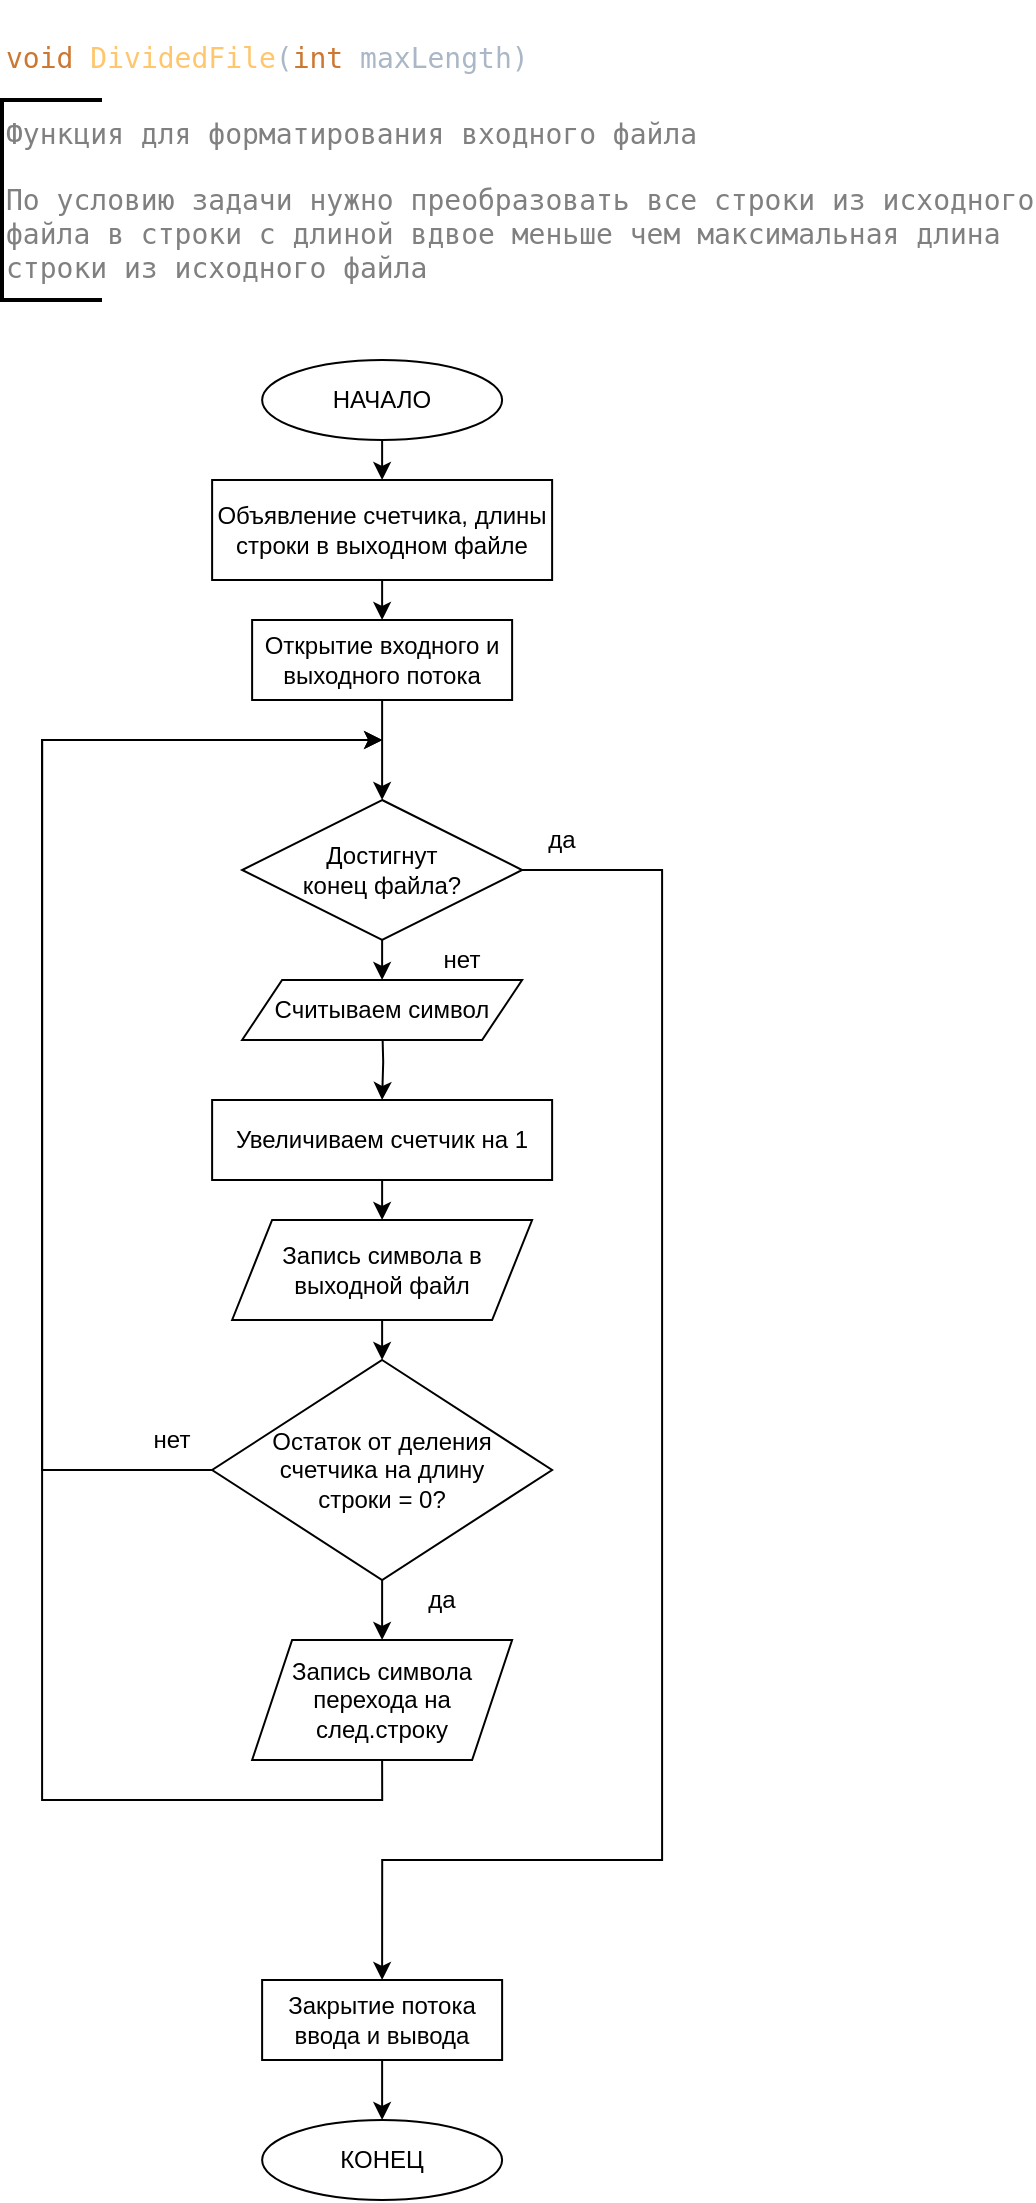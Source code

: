 <mxfile version="13.7.9" type="device" pages="7"><diagram id="N3ehRq-EI7m3bH4VsZhK" name="DividedFile"><mxGraphModel dx="1024" dy="592" grid="1" gridSize="10" guides="1" tooltips="1" connect="1" arrows="1" fold="1" page="1" pageScale="1" pageWidth="827" pageHeight="1169" math="0" shadow="0"><root><mxCell id="0"/><mxCell id="1" parent="0"/><mxCell id="4m9twU1RwACOF_ISJepH-1" value="&lt;pre style=&quot;color: rgb(169 , 183 , 198) ; font-family: &amp;#34;jetbrains mono&amp;#34; , monospace ; font-size: 14px&quot;&gt;&lt;span style=&quot;background-color: rgb(255 , 255 , 255)&quot;&gt;&lt;span style=&quot;color: rgb(204 , 120 , 50)&quot;&gt;void &lt;/span&gt;&lt;span style=&quot;color: rgb(255 , 198 , 109)&quot;&gt;DividedFile&lt;/span&gt;(&lt;span style=&quot;color: rgb(204 , 120 , 50)&quot;&gt;int &lt;/span&gt;maxLength)&lt;/span&gt;&lt;/pre&gt;" style="text;whiteSpace=wrap;html=1;" parent="1" vertex="1"><mxGeometry x="10" width="230" height="50" as="geometry"/></mxCell><mxCell id="4m9twU1RwACOF_ISJepH-6" style="edgeStyle=orthogonalEdgeStyle;rounded=0;orthogonalLoop=1;jettySize=auto;html=1;exitX=0.5;exitY=1;exitDx=0;exitDy=0;entryX=0.5;entryY=0;entryDx=0;entryDy=0;" parent="1" source="4m9twU1RwACOF_ISJepH-2" target="4m9twU1RwACOF_ISJepH-3" edge="1"><mxGeometry relative="1" as="geometry"/></mxCell><mxCell id="4m9twU1RwACOF_ISJepH-2" value="НАЧАЛО" style="ellipse;whiteSpace=wrap;html=1;" parent="1" vertex="1"><mxGeometry x="140.06" y="180" width="120" height="40" as="geometry"/></mxCell><mxCell id="4m9twU1RwACOF_ISJepH-5" style="edgeStyle=orthogonalEdgeStyle;rounded=0;orthogonalLoop=1;jettySize=auto;html=1;exitX=0.5;exitY=1;exitDx=0;exitDy=0;entryX=0.5;entryY=0;entryDx=0;entryDy=0;" parent="1" source="4m9twU1RwACOF_ISJepH-3" target="4m9twU1RwACOF_ISJepH-4" edge="1"><mxGeometry relative="1" as="geometry"/></mxCell><mxCell id="4m9twU1RwACOF_ISJepH-3" value="Объявление счетчика, длины строки в выходном файле" style="rounded=0;whiteSpace=wrap;html=1;" parent="1" vertex="1"><mxGeometry x="115.06" y="240" width="170" height="50" as="geometry"/></mxCell><mxCell id="4m9twU1RwACOF_ISJepH-16" style="edgeStyle=orthogonalEdgeStyle;rounded=0;orthogonalLoop=1;jettySize=auto;html=1;exitX=0.5;exitY=1;exitDx=0;exitDy=0;entryX=0.5;entryY=0;entryDx=0;entryDy=0;" parent="1" source="4m9twU1RwACOF_ISJepH-4" target="4m9twU1RwACOF_ISJepH-7" edge="1"><mxGeometry relative="1" as="geometry"><mxPoint x="200.06" y="380" as="sourcePoint"/></mxGeometry></mxCell><mxCell id="4m9twU1RwACOF_ISJepH-4" value="Открытие входного и выходного потока" style="rounded=0;whiteSpace=wrap;html=1;" parent="1" vertex="1"><mxGeometry x="135.06" y="310" width="130" height="40" as="geometry"/></mxCell><mxCell id="4m9twU1RwACOF_ISJepH-15" style="edgeStyle=orthogonalEdgeStyle;rounded=0;orthogonalLoop=1;jettySize=auto;html=1;exitX=0.5;exitY=1;exitDx=0;exitDy=0;entryX=0.5;entryY=0;entryDx=0;entryDy=0;" parent="1" target="4m9twU1RwACOF_ISJepH-8" edge="1"><mxGeometry relative="1" as="geometry"><mxPoint x="200.06" y="510" as="sourcePoint"/></mxGeometry></mxCell><mxCell id="4m9twU1RwACOF_ISJepH-25" style="edgeStyle=orthogonalEdgeStyle;rounded=0;orthogonalLoop=1;jettySize=auto;html=1;exitX=1;exitY=0.5;exitDx=0;exitDy=0;entryX=0.5;entryY=0;entryDx=0;entryDy=0;" parent="1" source="4m9twU1RwACOF_ISJepH-7" target="4m9twU1RwACOF_ISJepH-26" edge="1"><mxGeometry relative="1" as="geometry"><mxPoint x="200.06" y="950" as="targetPoint"/><Array as="points"><mxPoint x="340.06" y="435"/><mxPoint x="340.06" y="930"/><mxPoint x="200.06" y="930"/></Array></mxGeometry></mxCell><mxCell id="wQdoM6TVpkDp75ryo84r-2" style="edgeStyle=orthogonalEdgeStyle;rounded=0;orthogonalLoop=1;jettySize=auto;html=1;exitX=0.5;exitY=1;exitDx=0;exitDy=0;entryX=0.5;entryY=0;entryDx=0;entryDy=0;" parent="1" source="4m9twU1RwACOF_ISJepH-7" edge="1"><mxGeometry relative="1" as="geometry"><mxPoint x="200.06" y="490" as="targetPoint"/></mxGeometry></mxCell><mxCell id="4m9twU1RwACOF_ISJepH-7" value="Достигнут &lt;br&gt;конец файла?" style="rhombus;whiteSpace=wrap;html=1;" parent="1" vertex="1"><mxGeometry x="130.06" y="400" width="140" height="70" as="geometry"/></mxCell><mxCell id="4m9twU1RwACOF_ISJepH-21" style="edgeStyle=orthogonalEdgeStyle;rounded=0;orthogonalLoop=1;jettySize=auto;html=1;exitX=0.5;exitY=1;exitDx=0;exitDy=0;entryX=0.5;entryY=0;entryDx=0;entryDy=0;" parent="1" source="4m9twU1RwACOF_ISJepH-8" target="4m9twU1RwACOF_ISJepH-11" edge="1"><mxGeometry relative="1" as="geometry"/></mxCell><mxCell id="4m9twU1RwACOF_ISJepH-8" value="Увеличиваем счетчик на 1" style="rounded=0;whiteSpace=wrap;html=1;" parent="1" vertex="1"><mxGeometry x="115.06" y="550" width="170" height="40" as="geometry"/></mxCell><mxCell id="4m9twU1RwACOF_ISJepH-18" style="edgeStyle=orthogonalEdgeStyle;rounded=0;orthogonalLoop=1;jettySize=auto;html=1;exitX=0.5;exitY=1;exitDx=0;exitDy=0;entryX=0.5;entryY=0;entryDx=0;entryDy=0;" parent="1" source="4m9twU1RwACOF_ISJepH-11" target="4m9twU1RwACOF_ISJepH-12" edge="1"><mxGeometry relative="1" as="geometry"/></mxCell><mxCell id="4m9twU1RwACOF_ISJepH-11" value="Запись символа в выходной файл" style="shape=parallelogram;perimeter=parallelogramPerimeter;whiteSpace=wrap;html=1;fixedSize=1;" parent="1" vertex="1"><mxGeometry x="125.06" y="610" width="150" height="50" as="geometry"/></mxCell><mxCell id="4m9twU1RwACOF_ISJepH-19" style="edgeStyle=orthogonalEdgeStyle;rounded=0;orthogonalLoop=1;jettySize=auto;html=1;exitX=0.5;exitY=1;exitDx=0;exitDy=0;entryX=0.5;entryY=0;entryDx=0;entryDy=0;" parent="1" source="4m9twU1RwACOF_ISJepH-12" target="4m9twU1RwACOF_ISJepH-14" edge="1"><mxGeometry relative="1" as="geometry"><mxPoint x="200.06" y="790" as="targetPoint"/></mxGeometry></mxCell><mxCell id="4m9twU1RwACOF_ISJepH-23" style="edgeStyle=orthogonalEdgeStyle;rounded=0;orthogonalLoop=1;jettySize=auto;html=1;exitX=0;exitY=0.5;exitDx=0;exitDy=0;" parent="1" source="4m9twU1RwACOF_ISJepH-12" edge="1"><mxGeometry relative="1" as="geometry"><mxPoint x="200.06" y="370" as="targetPoint"/><Array as="points"><mxPoint x="30.06" y="735"/><mxPoint x="30.06" y="370"/><mxPoint x="200.06" y="370"/></Array></mxGeometry></mxCell><mxCell id="4m9twU1RwACOF_ISJepH-12" value="Остаток от деления&lt;br&gt;счетчика на&amp;nbsp;длину &lt;br&gt;строки = 0?" style="rhombus;whiteSpace=wrap;html=1;" parent="1" vertex="1"><mxGeometry x="115.06" y="680" width="170" height="110" as="geometry"/></mxCell><mxCell id="4m9twU1RwACOF_ISJepH-22" style="edgeStyle=orthogonalEdgeStyle;rounded=0;orthogonalLoop=1;jettySize=auto;html=1;exitX=0.5;exitY=1;exitDx=0;exitDy=0;" parent="1" source="4m9twU1RwACOF_ISJepH-14" edge="1"><mxGeometry relative="1" as="geometry"><mxPoint x="200.06" y="370" as="targetPoint"/><Array as="points"><mxPoint x="200.06" y="900"/><mxPoint x="30.06" y="900"/><mxPoint x="30.06" y="370"/><mxPoint x="200.06" y="370"/></Array></mxGeometry></mxCell><mxCell id="4m9twU1RwACOF_ISJepH-14" value="Запись символа перехода на след.строку" style="shape=parallelogram;perimeter=parallelogramPerimeter;whiteSpace=wrap;html=1;fixedSize=1;" parent="1" vertex="1"><mxGeometry x="135.06" y="820" width="130" height="60" as="geometry"/></mxCell><mxCell id="4m9twU1RwACOF_ISJepH-17" value="да" style="text;html=1;strokeColor=none;fillColor=none;align=center;verticalAlign=middle;whiteSpace=wrap;rounded=0;" parent="1" vertex="1"><mxGeometry x="270.06" y="410" width="40" height="20" as="geometry"/></mxCell><mxCell id="4m9twU1RwACOF_ISJepH-20" value="да" style="text;html=1;strokeColor=none;fillColor=none;align=center;verticalAlign=middle;whiteSpace=wrap;rounded=0;" parent="1" vertex="1"><mxGeometry x="210.06" y="790" width="40" height="20" as="geometry"/></mxCell><mxCell id="4m9twU1RwACOF_ISJepH-24" value="нет" style="text;html=1;strokeColor=none;fillColor=none;align=center;verticalAlign=middle;whiteSpace=wrap;rounded=0;" parent="1" vertex="1"><mxGeometry x="75.06" y="710" width="40" height="20" as="geometry"/></mxCell><mxCell id="4m9twU1RwACOF_ISJepH-28" style="edgeStyle=orthogonalEdgeStyle;rounded=0;orthogonalLoop=1;jettySize=auto;html=1;exitX=0.5;exitY=1;exitDx=0;exitDy=0;entryX=0.5;entryY=0;entryDx=0;entryDy=0;" parent="1" source="4m9twU1RwACOF_ISJepH-26" target="4m9twU1RwACOF_ISJepH-27" edge="1"><mxGeometry relative="1" as="geometry"/></mxCell><mxCell id="4m9twU1RwACOF_ISJepH-26" value="Закрытие потока ввода и вывода" style="rounded=0;whiteSpace=wrap;html=1;" parent="1" vertex="1"><mxGeometry x="140.06" y="990" width="120" height="40" as="geometry"/></mxCell><mxCell id="4m9twU1RwACOF_ISJepH-27" value="КОНЕЦ" style="ellipse;whiteSpace=wrap;html=1;" parent="1" vertex="1"><mxGeometry x="140.06" y="1060" width="120" height="40" as="geometry"/></mxCell><mxCell id="4m9twU1RwACOF_ISJepH-29" value="&lt;pre style=&quot;color: rgb(169 , 183 , 198) ; font-family: &amp;#34;jetbrains mono&amp;#34; , monospace ; font-size: 14px&quot;&gt;&lt;span style=&quot;background-color: rgb(255 , 255 , 255)&quot;&gt;&lt;span style=&quot;color: rgb(128 , 128 , 128)&quot;&gt;Функция для форматирования входного файла&lt;br&gt;&lt;/span&gt;&lt;span style=&quot;color: rgb(128 , 128 , 128)&quot;&gt;&lt;br&gt;&lt;/span&gt;&lt;span style=&quot;color: rgb(128 , 128 , 128)&quot;&gt;По условию задачи нужно преобразовать все строки из исходного&lt;br&gt;&lt;/span&gt;&lt;span style=&quot;color: rgb(128 , 128 , 128)&quot;&gt;файла в строки с длиной вдвое меньше чем максимальная длина&lt;br&gt;&lt;/span&gt;&lt;span style=&quot;color: rgb(128 , 128 , 128)&quot;&gt;строки из исходного файла&lt;/span&gt;&lt;/span&gt;&lt;/pre&gt;" style="strokeWidth=2;html=1;shape=mxgraph.flowchart.annotation_1;align=left;pointerEvents=1;" parent="1" vertex="1"><mxGeometry x="10" y="50" width="50" height="100" as="geometry"/></mxCell><mxCell id="wQdoM6TVpkDp75ryo84r-3" value="нет" style="text;html=1;strokeColor=none;fillColor=none;align=center;verticalAlign=middle;whiteSpace=wrap;rounded=0;" parent="1" vertex="1"><mxGeometry x="220.06" y="470" width="40" height="20" as="geometry"/></mxCell><mxCell id="ckNocg4cS189UyIEugEt-1" value="Считываем символ" style="shape=parallelogram;perimeter=parallelogramPerimeter;whiteSpace=wrap;html=1;fixedSize=1;" parent="1" vertex="1"><mxGeometry x="130.06" y="490" width="140" height="30" as="geometry"/></mxCell></root></mxGraphModel></diagram><diagram id="BBubX293ZWvBInslyy-j" name="OneLine"><mxGraphModel dx="1108" dy="482" grid="1" gridSize="10" guides="1" tooltips="1" connect="1" arrows="1" fold="1" page="1" pageScale="1" pageWidth="827" pageHeight="1169" math="0" shadow="0"><root><mxCell id="AYrukdOYEX-8NtMTQAQh-0"/><mxCell id="AYrukdOYEX-8NtMTQAQh-1" parent="AYrukdOYEX-8NtMTQAQh-0"/><mxCell id="2gEuWVHIaoHnC9WVH81g-0" style="edgeStyle=orthogonalEdgeStyle;rounded=0;orthogonalLoop=1;jettySize=auto;html=1;exitX=0.5;exitY=1;exitDx=0;exitDy=0;entryX=0.5;entryY=0;entryDx=0;entryDy=0;" parent="AYrukdOYEX-8NtMTQAQh-1" source="AYrukdOYEX-8NtMTQAQh-2" target="AYrukdOYEX-8NtMTQAQh-3" edge="1"><mxGeometry relative="1" as="geometry"/></mxCell><mxCell id="AYrukdOYEX-8NtMTQAQh-2" value="НАЧАЛО" style="ellipse;whiteSpace=wrap;html=1;" parent="AYrukdOYEX-8NtMTQAQh-1" vertex="1"><mxGeometry x="110" y="230" width="120" height="40" as="geometry"/></mxCell><mxCell id="jhYcO0b_qi7PYXQS9gj6-5" style="edgeStyle=orthogonalEdgeStyle;rounded=0;orthogonalLoop=1;jettySize=auto;html=1;exitX=0.5;exitY=1;exitDx=0;exitDy=0;entryX=0.5;entryY=0;entryDx=0;entryDy=0;" parent="AYrukdOYEX-8NtMTQAQh-1" source="AYrukdOYEX-8NtMTQAQh-3" target="jhYcO0b_qi7PYXQS9gj6-1" edge="1"><mxGeometry relative="1" as="geometry"/></mxCell><mxCell id="AYrukdOYEX-8NtMTQAQh-3" value="Открытие входного и выходного потока" style="rounded=0;whiteSpace=wrap;html=1;" parent="AYrukdOYEX-8NtMTQAQh-1" vertex="1"><mxGeometry x="110" y="290" width="120" height="50" as="geometry"/></mxCell><mxCell id="jhYcO0b_qi7PYXQS9gj6-0" style="edgeStyle=orthogonalEdgeStyle;rounded=0;orthogonalLoop=1;jettySize=auto;html=1;exitX=0.5;exitY=1;exitDx=0;exitDy=0;entryX=0.5;entryY=0;entryDx=0;entryDy=0;" parent="AYrukdOYEX-8NtMTQAQh-1" source="jhYcO0b_qi7PYXQS9gj6-1" edge="1"><mxGeometry relative="1" as="geometry"><mxPoint x="170" y="450" as="targetPoint"/></mxGeometry></mxCell><mxCell id="pIhnDQjyg_ybBjLE0Qan-9" style="edgeStyle=orthogonalEdgeStyle;rounded=0;orthogonalLoop=1;jettySize=auto;html=1;exitX=1;exitY=0.5;exitDx=0;exitDy=0;" parent="AYrukdOYEX-8NtMTQAQh-1" source="jhYcO0b_qi7PYXQS9gj6-1" target="pIhnDQjyg_ybBjLE0Qan-4" edge="1"><mxGeometry relative="1" as="geometry"><Array as="points"><mxPoint x="330" y="395"/><mxPoint x="330" y="740"/><mxPoint x="170" y="740"/></Array></mxGeometry></mxCell><mxCell id="jhYcO0b_qi7PYXQS9gj6-1" value="Достигнут &lt;br&gt;конец файла?" style="rhombus;whiteSpace=wrap;html=1;" parent="AYrukdOYEX-8NtMTQAQh-1" vertex="1"><mxGeometry x="100" y="360" width="140" height="70" as="geometry"/></mxCell><mxCell id="jhYcO0b_qi7PYXQS9gj6-2" value="да" style="text;html=1;strokeColor=none;fillColor=none;align=center;verticalAlign=middle;whiteSpace=wrap;rounded=0;" parent="AYrukdOYEX-8NtMTQAQh-1" vertex="1"><mxGeometry x="230" y="370" width="36" height="20" as="geometry"/></mxCell><mxCell id="9u5U_2iK33cpMxn5h0Yf-2" style="edgeStyle=orthogonalEdgeStyle;rounded=0;orthogonalLoop=1;jettySize=auto;html=1;exitX=0.5;exitY=1;exitDx=0;exitDy=0;entryX=0.5;entryY=0;entryDx=0;entryDy=0;" parent="AYrukdOYEX-8NtMTQAQh-1" target="jhYcO0b_qi7PYXQS9gj6-6" edge="1"><mxGeometry relative="1" as="geometry"><mxPoint x="170" y="480" as="sourcePoint"/></mxGeometry></mxCell><mxCell id="jhYcO0b_qi7PYXQS9gj6-4" value="нет" style="text;html=1;strokeColor=none;fillColor=none;align=center;verticalAlign=middle;whiteSpace=wrap;rounded=0;" parent="AYrukdOYEX-8NtMTQAQh-1" vertex="1"><mxGeometry x="180" y="430" width="40" height="20" as="geometry"/></mxCell><mxCell id="9u5U_2iK33cpMxn5h0Yf-1" style="edgeStyle=orthogonalEdgeStyle;rounded=0;orthogonalLoop=1;jettySize=auto;html=1;exitX=0.5;exitY=1;exitDx=0;exitDy=0;entryX=0.5;entryY=0;entryDx=0;entryDy=0;" parent="AYrukdOYEX-8NtMTQAQh-1" source="jhYcO0b_qi7PYXQS9gj6-6" target="9u5U_2iK33cpMxn5h0Yf-0" edge="1"><mxGeometry relative="1" as="geometry"/></mxCell><mxCell id="pIhnDQjyg_ybBjLE0Qan-1" style="edgeStyle=orthogonalEdgeStyle;rounded=0;orthogonalLoop=1;jettySize=auto;html=1;exitX=0;exitY=0.5;exitDx=0;exitDy=0;" parent="AYrukdOYEX-8NtMTQAQh-1" source="jhYcO0b_qi7PYXQS9gj6-6" edge="1"><mxGeometry relative="1" as="geometry"><mxPoint x="170" y="350" as="targetPoint"/><Array as="points"><mxPoint x="30" y="545"/><mxPoint x="30" y="350"/></Array></mxGeometry></mxCell><mxCell id="jhYcO0b_qi7PYXQS9gj6-6" value="Символ равен &lt;br&gt;символу перевода &lt;br&gt;на след строку?" style="rhombus;whiteSpace=wrap;html=1;" parent="AYrukdOYEX-8NtMTQAQh-1" vertex="1"><mxGeometry x="90" y="500" width="160" height="90" as="geometry"/></mxCell><mxCell id="pIhnDQjyg_ybBjLE0Qan-0" style="edgeStyle=orthogonalEdgeStyle;rounded=0;orthogonalLoop=1;jettySize=auto;html=1;exitX=0.5;exitY=1;exitDx=0;exitDy=0;" parent="AYrukdOYEX-8NtMTQAQh-1" source="9u5U_2iK33cpMxn5h0Yf-0" edge="1"><mxGeometry relative="1" as="geometry"><mxPoint x="170" y="350" as="targetPoint"/><Array as="points"><mxPoint x="170" y="710"/><mxPoint x="30" y="710"/><mxPoint x="30" y="350"/></Array></mxGeometry></mxCell><mxCell id="9u5U_2iK33cpMxn5h0Yf-0" value="Запись символа в выходной файл" style="shape=parallelogram;perimeter=parallelogramPerimeter;whiteSpace=wrap;html=1;fixedSize=1;" parent="AYrukdOYEX-8NtMTQAQh-1" vertex="1"><mxGeometry x="95" y="610" width="150" height="50" as="geometry"/></mxCell><mxCell id="9u5U_2iK33cpMxn5h0Yf-3" value="нет" style="text;html=1;strokeColor=none;fillColor=none;align=center;verticalAlign=middle;whiteSpace=wrap;rounded=0;" parent="AYrukdOYEX-8NtMTQAQh-1" vertex="1"><mxGeometry x="170" y="590" width="40" height="20" as="geometry"/></mxCell><mxCell id="pIhnDQjyg_ybBjLE0Qan-2" value="да" style="text;html=1;strokeColor=none;fillColor=none;align=center;verticalAlign=middle;whiteSpace=wrap;rounded=0;" parent="AYrukdOYEX-8NtMTQAQh-1" vertex="1"><mxGeometry x="55" y="520" width="40" height="20" as="geometry"/></mxCell><mxCell id="pIhnDQjyg_ybBjLE0Qan-3" style="edgeStyle=orthogonalEdgeStyle;rounded=0;orthogonalLoop=1;jettySize=auto;html=1;exitX=0.5;exitY=1;exitDx=0;exitDy=0;entryX=0.5;entryY=0;entryDx=0;entryDy=0;" parent="AYrukdOYEX-8NtMTQAQh-1" source="pIhnDQjyg_ybBjLE0Qan-4" target="pIhnDQjyg_ybBjLE0Qan-5" edge="1"><mxGeometry relative="1" as="geometry"/></mxCell><mxCell id="pIhnDQjyg_ybBjLE0Qan-4" value="Закрытие потока ввода и вывода" style="rounded=0;whiteSpace=wrap;html=1;" parent="AYrukdOYEX-8NtMTQAQh-1" vertex="1"><mxGeometry x="110" y="780" width="120" height="40" as="geometry"/></mxCell><mxCell id="pIhnDQjyg_ybBjLE0Qan-5" value="КОНЕЦ" style="ellipse;whiteSpace=wrap;html=1;" parent="AYrukdOYEX-8NtMTQAQh-1" vertex="1"><mxGeometry x="110" y="850" width="120" height="40" as="geometry"/></mxCell><mxCell id="pIhnDQjyg_ybBjLE0Qan-11" value="&lt;pre style=&quot;color: rgb(169 , 183 , 198) ; font-family: &amp;#34;jetbrains mono&amp;#34; , monospace&quot;&gt;&lt;span style=&quot;background-color: rgb(255 , 255 , 255) ; font-size: 14px&quot;&gt;&lt;b&gt;&lt;span style=&quot;color: rgb(204 , 120 , 50)&quot;&gt;void &lt;/span&gt;&lt;span style=&quot;color: rgb(255 , 198 , 109)&quot;&gt;OneLine&lt;/span&gt;()&lt;/b&gt;&lt;/span&gt;&lt;/pre&gt;" style="text;whiteSpace=wrap;html=1;" parent="AYrukdOYEX-8NtMTQAQh-1" vertex="1"><mxGeometry x="10" width="120" height="50" as="geometry"/></mxCell><mxCell id="C9C2VA_-k2gxD3AsKpH--1" value="&lt;pre style=&quot;color: rgb(169 , 183 , 198) ; font-family: &amp;#34;jetbrains mono&amp;#34; , monospace ; font-size: 14px&quot;&gt;&lt;span style=&quot;background-color: rgb(255 , 255 , 255)&quot;&gt;&lt;span style=&quot;color: rgb(128 , 128 , 128)&quot;&gt; Функция удаляющая все каретки перехода на следующую строку&lt;br&gt;&lt;/span&gt;&lt;span style=&quot;color: rgb(128 , 128 , 128)&quot;&gt;&lt;br&gt;&lt;/span&gt;&lt;span style=&quot;color: rgb(128 , 128 , 128)&quot;&gt; У нас есть два файла: входной и выходной&lt;br&gt;&lt;/span&gt;&lt;span style=&quot;color: rgb(128 , 128 , 128)&quot;&gt; Проходимся по всему входному файлу,&lt;br&gt;&lt;/span&gt;&lt;span style=&quot;color: rgb(128 , 128 , 128)&quot;&gt; и переписываем все в выходной файл&lt;br&gt;&lt;/span&gt;&lt;span style=&quot;color: rgb(128 , 128 , 128)&quot;&gt; без символа перехода на след. строку&lt;br&gt;&lt;/span&gt;&lt;span style=&quot;color: rgb(128 , 128 , 128)&quot;&gt; &lt;/span&gt;&lt;/span&gt;&lt;/pre&gt;" style="strokeWidth=2;html=1;shape=mxgraph.flowchart.annotation_1;align=left;pointerEvents=1;" parent="AYrukdOYEX-8NtMTQAQh-1" vertex="1"><mxGeometry x="10" y="70" width="50" height="120" as="geometry"/></mxCell><mxCell id="T7BaNYGXMNGBN4jUptdV-0" value="&lt;span&gt;Считываем символ&lt;/span&gt;" style="shape=parallelogram;perimeter=parallelogramPerimeter;whiteSpace=wrap;html=1;fixedSize=1;" vertex="1" parent="AYrukdOYEX-8NtMTQAQh-1"><mxGeometry x="95" y="450" width="150" height="30" as="geometry"/></mxCell></root></mxGraphModel></diagram><diagram id="vW2kIj1tAfe3EXI6yPRj" name="WriteIntoFIle"><mxGraphModel dx="1108" dy="482" grid="1" gridSize="10" guides="1" tooltips="1" connect="1" arrows="1" fold="1" page="1" pageScale="1" pageWidth="827" pageHeight="1169" math="0" shadow="0"><root><mxCell id="_mXrzHkKU09tt3W8CU02-0"/><mxCell id="_mXrzHkKU09tt3W8CU02-1" parent="_mXrzHkKU09tt3W8CU02-0"/><mxCell id="_mXrzHkKU09tt3W8CU02-2" value="&lt;pre style=&quot;color: rgb(169 , 183 , 198) ; font-family: &amp;#34;jetbrains mono&amp;#34; , monospace ; font-size: 14px&quot;&gt;&lt;span style=&quot;background-color: rgb(255 , 255 , 255)&quot;&gt;&lt;span style=&quot;color: rgb(204 , 120 , 50)&quot;&gt;void &lt;/span&gt;&lt;span style=&quot;color: rgb(255 , 198 , 109)&quot;&gt;WriteIntoFile&lt;/span&gt;(&lt;span style=&quot;color: rgb(204 , 120 , 50)&quot;&gt;const char &lt;/span&gt;*str)&lt;/span&gt;&lt;/pre&gt;" style="text;whiteSpace=wrap;html=1;" parent="_mXrzHkKU09tt3W8CU02-1" vertex="1"><mxGeometry x="10" width="260" height="50" as="geometry"/></mxCell><mxCell id="_mXrzHkKU09tt3W8CU02-4" value="&lt;pre style=&quot;color: rgb(169 , 183 , 198) ; font-family: &amp;#34;jetbrains mono&amp;#34; , monospace&quot;&gt;&lt;span style=&quot;color: rgb(128 , 128 , 128) ; background-color: rgb(255 , 255 , 255)&quot;&gt;&lt;font style=&quot;font-size: 14px&quot;&gt;Функция для записи строки в файл&lt;/font&gt;&lt;/span&gt;&lt;/pre&gt;" style="strokeWidth=2;html=1;shape=mxgraph.flowchart.annotation_1;align=left;pointerEvents=1;" parent="_mXrzHkKU09tt3W8CU02-1" vertex="1"><mxGeometry x="10" y="50" width="50" height="40" as="geometry"/></mxCell><mxCell id="p_RiVZqL2Nejzd0ZaUVh-2" style="edgeStyle=orthogonalEdgeStyle;rounded=0;orthogonalLoop=1;jettySize=auto;html=1;exitX=0.5;exitY=1;exitDx=0;exitDy=0;entryX=0.5;entryY=0;entryDx=0;entryDy=0;" parent="_mXrzHkKU09tt3W8CU02-1" source="Nvny3zHROEvmQd2uQy8v-0" target="v3-DoOWOgmSaaUOzKv62-0" edge="1"><mxGeometry relative="1" as="geometry"/></mxCell><mxCell id="Nvny3zHROEvmQd2uQy8v-0" value="НАЧАЛО" style="ellipse;whiteSpace=wrap;html=1;" parent="_mXrzHkKU09tt3W8CU02-1" vertex="1"><mxGeometry x="90" y="130" width="120" height="30" as="geometry"/></mxCell><mxCell id="p_RiVZqL2Nejzd0ZaUVh-1" style="edgeStyle=orthogonalEdgeStyle;rounded=0;orthogonalLoop=1;jettySize=auto;html=1;exitX=0.447;exitY=1.027;exitDx=0;exitDy=0;entryX=0.5;entryY=0;entryDx=0;entryDy=0;exitPerimeter=0;" parent="_mXrzHkKU09tt3W8CU02-1" source="v3-DoOWOgmSaaUOzKv62-0" target="v3-DoOWOgmSaaUOzKv62-1" edge="1"><mxGeometry relative="1" as="geometry"><mxPoint x="144" y="250" as="sourcePoint"/></mxGeometry></mxCell><mxCell id="v3-DoOWOgmSaaUOzKv62-0" value="Открытие выходного потока" style="rounded=0;whiteSpace=wrap;html=1;" parent="_mXrzHkKU09tt3W8CU02-1" vertex="1"><mxGeometry x="90" y="180" width="120" height="50" as="geometry"/></mxCell><mxCell id="s1R2hKmH0R1rex1eNSEJ-1" style="edgeStyle=orthogonalEdgeStyle;rounded=0;orthogonalLoop=1;jettySize=auto;html=1;exitX=0.5;exitY=1;exitDx=0;exitDy=0;entryX=0.5;entryY=0;entryDx=0;entryDy=0;" parent="_mXrzHkKU09tt3W8CU02-1" source="v3-DoOWOgmSaaUOzKv62-1" edge="1"><mxGeometry relative="1" as="geometry"><mxPoint x="144" y="380" as="targetPoint"/></mxGeometry></mxCell><mxCell id="p_RiVZqL2Nejzd0ZaUVh-5" style="edgeStyle=orthogonalEdgeStyle;rounded=0;orthogonalLoop=1;jettySize=auto;html=1;exitX=1;exitY=0.5;exitDx=0;exitDy=0;entryX=0.5;entryY=0;entryDx=0;entryDy=0;" parent="_mXrzHkKU09tt3W8CU02-1" source="v3-DoOWOgmSaaUOzKv62-1" target="p_RiVZqL2Nejzd0ZaUVh-0" edge="1"><mxGeometry relative="1" as="geometry"><Array as="points"><mxPoint x="270" y="310"/><mxPoint x="270" y="540"/><mxPoint x="144" y="540"/></Array></mxGeometry></mxCell><mxCell id="v3-DoOWOgmSaaUOzKv62-1" value="Строка &lt;br&gt;закончилась?" style="rhombus;whiteSpace=wrap;html=1;" parent="_mXrzHkKU09tt3W8CU02-1" vertex="1"><mxGeometry x="79" y="270" width="130" height="80" as="geometry"/></mxCell><mxCell id="s1R2hKmH0R1rex1eNSEJ-2" style="edgeStyle=orthogonalEdgeStyle;rounded=0;orthogonalLoop=1;jettySize=auto;html=1;exitX=0.5;exitY=1;exitDx=0;exitDy=0;entryX=0.5;entryY=0;entryDx=0;entryDy=0;" parent="_mXrzHkKU09tt3W8CU02-1" target="s1R2hKmH0R1rex1eNSEJ-0" edge="1"><mxGeometry relative="1" as="geometry"><mxPoint x="144" y="410" as="sourcePoint"/></mxGeometry></mxCell><mxCell id="p_RiVZqL2Nejzd0ZaUVh-3" style="edgeStyle=orthogonalEdgeStyle;rounded=0;orthogonalLoop=1;jettySize=auto;html=1;exitX=0.5;exitY=1;exitDx=0;exitDy=0;" parent="_mXrzHkKU09tt3W8CU02-1" source="s1R2hKmH0R1rex1eNSEJ-0" edge="1"><mxGeometry relative="1" as="geometry"><mxPoint x="144" y="250" as="targetPoint"/><Array as="points"><mxPoint x="144" y="510"/><mxPoint x="20" y="510"/><mxPoint x="20" y="250"/></Array></mxGeometry></mxCell><mxCell id="s1R2hKmH0R1rex1eNSEJ-0" value="Запись символа в выходной файл" style="shape=parallelogram;perimeter=parallelogramPerimeter;whiteSpace=wrap;html=1;fixedSize=1;" parent="_mXrzHkKU09tt3W8CU02-1" vertex="1"><mxGeometry x="69" y="430" width="150" height="50" as="geometry"/></mxCell><mxCell id="p_RiVZqL2Nejzd0ZaUVh-6" style="edgeStyle=orthogonalEdgeStyle;rounded=0;orthogonalLoop=1;jettySize=auto;html=1;exitX=0.5;exitY=1;exitDx=0;exitDy=0;entryX=0.5;entryY=0;entryDx=0;entryDy=0;" parent="_mXrzHkKU09tt3W8CU02-1" source="p_RiVZqL2Nejzd0ZaUVh-0" target="p_RiVZqL2Nejzd0ZaUVh-4" edge="1"><mxGeometry relative="1" as="geometry"/></mxCell><mxCell id="p_RiVZqL2Nejzd0ZaUVh-0" value="Закрытие потока ввода и вывода" style="rounded=0;whiteSpace=wrap;html=1;" parent="_mXrzHkKU09tt3W8CU02-1" vertex="1"><mxGeometry x="84" y="570" width="120" height="40" as="geometry"/></mxCell><mxCell id="p_RiVZqL2Nejzd0ZaUVh-4" value="КОНЕЦ" style="ellipse;whiteSpace=wrap;html=1;" parent="_mXrzHkKU09tt3W8CU02-1" vertex="1"><mxGeometry x="84" y="640" width="120" height="30" as="geometry"/></mxCell><mxCell id="p_RiVZqL2Nejzd0ZaUVh-7" value="да" style="text;html=1;strokeColor=none;fillColor=none;align=center;verticalAlign=middle;whiteSpace=wrap;rounded=0;" parent="_mXrzHkKU09tt3W8CU02-1" vertex="1"><mxGeometry x="204" y="290" width="40" height="20" as="geometry"/></mxCell><mxCell id="p_RiVZqL2Nejzd0ZaUVh-8" value="нет" style="text;html=1;strokeColor=none;fillColor=none;align=center;verticalAlign=middle;whiteSpace=wrap;rounded=0;" parent="_mXrzHkKU09tt3W8CU02-1" vertex="1"><mxGeometry x="150" y="350" width="40" height="20" as="geometry"/></mxCell><mxCell id="SwuWb0H1fUQoqsL_c7Va-0" value="&lt;span&gt;Считываем символ&lt;/span&gt;" style="shape=parallelogram;perimeter=parallelogramPerimeter;whiteSpace=wrap;html=1;fixedSize=1;" vertex="1" parent="_mXrzHkKU09tt3W8CU02-1"><mxGeometry x="74" y="380" width="140" height="30" as="geometry"/></mxCell></root></mxGraphModel></diagram><diagram id="CtFd9lF3IKk92wbAxEA8" name="StringFile"><mxGraphModel dx="1108" dy="482" grid="1" gridSize="10" guides="1" tooltips="1" connect="1" arrows="1" fold="1" page="1" pageScale="1" pageWidth="827" pageHeight="1169" math="0" shadow="0"><root><mxCell id="EJ3yWApiSjYMg0Ct0wuk-0"/><mxCell id="EJ3yWApiSjYMg0Ct0wuk-1" parent="EJ3yWApiSjYMg0Ct0wuk-0"/><mxCell id="EJ3yWApiSjYMg0Ct0wuk-10" style="edgeStyle=orthogonalEdgeStyle;rounded=0;orthogonalLoop=1;jettySize=auto;html=1;exitX=0.5;exitY=1;exitDx=0;exitDy=0;entryX=0.5;entryY=0;entryDx=0;entryDy=0;" parent="EJ3yWApiSjYMg0Ct0wuk-1" source="EJ3yWApiSjYMg0Ct0wuk-2" target="EJ3yWApiSjYMg0Ct0wuk-3" edge="1"><mxGeometry relative="1" as="geometry"/></mxCell><mxCell id="EJ3yWApiSjYMg0Ct0wuk-2" value="НАЧАЛО&amp;nbsp;" style="ellipse;whiteSpace=wrap;html=1;" parent="EJ3yWApiSjYMg0Ct0wuk-1" vertex="1"><mxGeometry x="150" y="190" width="120" height="40" as="geometry"/></mxCell><mxCell id="EJ3yWApiSjYMg0Ct0wuk-5" style="edgeStyle=orthogonalEdgeStyle;rounded=0;orthogonalLoop=1;jettySize=auto;html=1;exitX=0.5;exitY=1;exitDx=0;exitDy=0;entryX=0.5;entryY=0;entryDx=0;entryDy=0;" parent="EJ3yWApiSjYMg0Ct0wuk-1" source="EJ3yWApiSjYMg0Ct0wuk-3" target="EJ3yWApiSjYMg0Ct0wuk-4" edge="1"><mxGeometry relative="1" as="geometry"/></mxCell><mxCell id="EJ3yWApiSjYMg0Ct0wuk-3" value="Объявление счетчика длины строки" style="rounded=0;whiteSpace=wrap;html=1;" parent="EJ3yWApiSjYMg0Ct0wuk-1" vertex="1"><mxGeometry x="145" y="250" width="130" height="60" as="geometry"/></mxCell><mxCell id="EJ3yWApiSjYMg0Ct0wuk-7" style="edgeStyle=orthogonalEdgeStyle;rounded=0;orthogonalLoop=1;jettySize=auto;html=1;exitX=0.5;exitY=1;exitDx=0;exitDy=0;entryX=0.5;entryY=0;entryDx=0;entryDy=0;" parent="EJ3yWApiSjYMg0Ct0wuk-1" source="EJ3yWApiSjYMg0Ct0wuk-4" target="EJ3yWApiSjYMg0Ct0wuk-6" edge="1"><mxGeometry relative="1" as="geometry"/></mxCell><mxCell id="EJ3yWApiSjYMg0Ct0wuk-11" style="edgeStyle=orthogonalEdgeStyle;rounded=0;orthogonalLoop=1;jettySize=auto;html=1;exitX=1;exitY=0.5;exitDx=0;exitDy=0;entryX=0.5;entryY=0;entryDx=0;entryDy=0;" parent="EJ3yWApiSjYMg0Ct0wuk-1" source="EJ3yWApiSjYMg0Ct0wuk-4" target="EJ3yWApiSjYMg0Ct0wuk-8" edge="1"><mxGeometry relative="1" as="geometry"><Array as="points"><mxPoint x="335" y="385"/><mxPoint x="335" y="550"/><mxPoint x="210" y="550"/></Array></mxGeometry></mxCell><mxCell id="EJ3yWApiSjYMg0Ct0wuk-4" value="Считываемый &lt;br&gt;символ признак &lt;br&gt;окончания строки?" style="rhombus;whiteSpace=wrap;html=1;" parent="EJ3yWApiSjYMg0Ct0wuk-1" vertex="1"><mxGeometry x="105" y="340" width="210" height="90" as="geometry"/></mxCell><mxCell id="EJ3yWApiSjYMg0Ct0wuk-9" style="edgeStyle=orthogonalEdgeStyle;rounded=0;orthogonalLoop=1;jettySize=auto;html=1;exitX=0.5;exitY=1;exitDx=0;exitDy=0;" parent="EJ3yWApiSjYMg0Ct0wuk-1" source="EJ3yWApiSjYMg0Ct0wuk-6" edge="1"><mxGeometry relative="1" as="geometry"><mxPoint x="210" y="330" as="targetPoint"/><Array as="points"><mxPoint x="210" y="520"/><mxPoint x="70" y="520"/><mxPoint x="70" y="330"/></Array></mxGeometry></mxCell><mxCell id="EJ3yWApiSjYMg0Ct0wuk-6" value="Увеличиваем счетчик длины строки" style="rounded=0;whiteSpace=wrap;html=1;" parent="EJ3yWApiSjYMg0Ct0wuk-1" vertex="1"><mxGeometry x="150" y="450" width="120" height="50" as="geometry"/></mxCell><mxCell id="EJ3yWApiSjYMg0Ct0wuk-8" value="Вернуть длину строки" style="ellipse;whiteSpace=wrap;html=1;" parent="EJ3yWApiSjYMg0Ct0wuk-1" vertex="1"><mxGeometry x="150" y="580" width="120" height="40" as="geometry"/></mxCell><mxCell id="EJ3yWApiSjYMg0Ct0wuk-12" value="да" style="text;html=1;strokeColor=none;fillColor=none;align=center;verticalAlign=middle;whiteSpace=wrap;rounded=0;" parent="EJ3yWApiSjYMg0Ct0wuk-1" vertex="1"><mxGeometry x="300" y="360" width="40" height="20" as="geometry"/></mxCell><mxCell id="EJ3yWApiSjYMg0Ct0wuk-13" value="нет" style="text;html=1;strokeColor=none;fillColor=none;align=center;verticalAlign=middle;whiteSpace=wrap;rounded=0;" parent="EJ3yWApiSjYMg0Ct0wuk-1" vertex="1"><mxGeometry x="220" y="430" width="40" height="20" as="geometry"/></mxCell><mxCell id="EJ3yWApiSjYMg0Ct0wuk-14" value="&lt;pre style=&quot;color: rgb(169 , 183 , 198) ; font-family: &amp;#34;jetbrains mono&amp;#34; , monospace ; font-size: 14px&quot;&gt;&lt;span style=&quot;background-color: rgb(255 , 255 , 255)&quot;&gt;&lt;b&gt;&lt;span style=&quot;color: rgb(204 , 120 , 50)&quot;&gt;int &lt;/span&gt;&lt;span style=&quot;color: rgb(255 , 198 , 109)&quot;&gt;StringLength&lt;/span&gt;(&lt;span style=&quot;color: rgb(204 , 120 , 50)&quot;&gt;const char &lt;/span&gt;*str)&lt;/b&gt;&lt;/span&gt;&lt;/pre&gt;" style="text;whiteSpace=wrap;html=1;" parent="EJ3yWApiSjYMg0Ct0wuk-1" vertex="1"><mxGeometry x="10" width="240" height="50" as="geometry"/></mxCell><mxCell id="EJ3yWApiSjYMg0Ct0wuk-15" value="&lt;pre style=&quot;color: rgb(169 , 183 , 198) ; font-family: &amp;#34;jetbrains mono&amp;#34; , monospace&quot;&gt;&lt;span style=&quot;background-color: rgb(255 , 255 , 255)&quot;&gt;&lt;span style=&quot;color: rgb(128 , 128 , 128)&quot;&gt;Функция для подсчета длины строки&lt;br&gt;&lt;/span&gt;&lt;span style=&quot;color: rgb(128 , 128 , 128)&quot;&gt;&lt;br&gt;&lt;/span&gt;&lt;span style=&quot;color: rgb(128 , 128 , 128)&quot;&gt;Функция проходит по всему массиву символов(по строке),&lt;br&gt;&lt;/span&gt;&lt;span style=&quot;color: rgb(128 , 128 , 128)&quot;&gt;увеличивая счетчик каждый раз, если очередной символ&lt;br&gt;&lt;/span&gt;&lt;span style=&quot;color: rgb(128 , 128 , 128)&quot;&gt;это терминальный нуль или символ-каретка, подсчет будет окончен&lt;/span&gt;&lt;/span&gt;&lt;/pre&gt;" style="strokeWidth=2;html=1;shape=mxgraph.flowchart.annotation_1;align=left;pointerEvents=1;" parent="EJ3yWApiSjYMg0Ct0wuk-1" vertex="1"><mxGeometry x="10" y="60" width="50" height="100" as="geometry"/></mxCell></root></mxGraphModel></diagram><diagram id="iyw6GZFHI74znfYUWwDU" name="RemovingSingleTab"><mxGraphModel dx="1025" dy="592" grid="1" gridSize="10" guides="1" tooltips="1" connect="1" arrows="1" fold="1" page="1" pageScale="1" pageWidth="827" pageHeight="1169" math="0" shadow="0"><root><mxCell id="0Z0-BdG1iNkj6v_fyR7h-0"/><mxCell id="0Z0-BdG1iNkj6v_fyR7h-1" parent="0Z0-BdG1iNkj6v_fyR7h-0"/><mxCell id="0Z0-BdG1iNkj6v_fyR7h-17" style="edgeStyle=orthogonalEdgeStyle;rounded=0;orthogonalLoop=1;jettySize=auto;html=1;exitX=0.5;exitY=1;exitDx=0;exitDy=0;entryX=0.5;entryY=0;entryDx=0;entryDy=0;" parent="0Z0-BdG1iNkj6v_fyR7h-1" source="0Z0-BdG1iNkj6v_fyR7h-2" target="0Z0-BdG1iNkj6v_fyR7h-3" edge="1"><mxGeometry relative="1" as="geometry"/></mxCell><mxCell id="0Z0-BdG1iNkj6v_fyR7h-2" value="Объявление буфера для строки" style="rounded=0;whiteSpace=wrap;html=1;" parent="0Z0-BdG1iNkj6v_fyR7h-1" vertex="1"><mxGeometry x="120" y="270" width="200" height="40" as="geometry"/></mxCell><mxCell id="0Z0-BdG1iNkj6v_fyR7h-10" style="edgeStyle=orthogonalEdgeStyle;rounded=0;orthogonalLoop=1;jettySize=auto;html=1;exitX=0.5;exitY=1;exitDx=0;exitDy=0;entryX=0.5;entryY=0;entryDx=0;entryDy=0;" parent="0Z0-BdG1iNkj6v_fyR7h-1" source="0Z0-BdG1iNkj6v_fyR7h-3" target="0Z0-BdG1iNkj6v_fyR7h-5" edge="1"><mxGeometry relative="1" as="geometry"/></mxCell><mxCell id="0Z0-BdG1iNkj6v_fyR7h-3" value="&lt;span style=&quot;text-align: left&quot;&gt;Копируем изначальную строку в&amp;nbsp;&lt;/span&gt;&lt;span style=&quot;text-align: left&quot;&gt;буффер-строку&lt;/span&gt;" style="shape=process;whiteSpace=wrap;html=1;backgroundOutline=1;" parent="0Z0-BdG1iNkj6v_fyR7h-1" vertex="1"><mxGeometry x="110" y="350" width="220" height="40" as="geometry"/></mxCell><mxCell id="0Z0-BdG1iNkj6v_fyR7h-8" style="edgeStyle=orthogonalEdgeStyle;rounded=0;orthogonalLoop=1;jettySize=auto;html=1;exitX=0.5;exitY=1;exitDx=0;exitDy=0;entryX=0.5;entryY=0;entryDx=0;entryDy=0;" parent="0Z0-BdG1iNkj6v_fyR7h-1" source="0Z0-BdG1iNkj6v_fyR7h-5" target="0Z0-BdG1iNkj6v_fyR7h-7" edge="1"><mxGeometry relative="1" as="geometry"/></mxCell><mxCell id="0Z0-BdG1iNkj6v_fyR7h-11" style="edgeStyle=orthogonalEdgeStyle;rounded=0;orthogonalLoop=1;jettySize=auto;html=1;exitX=1;exitY=0.5;exitDx=0;exitDy=0;entryX=0.5;entryY=0;entryDx=0;entryDy=0;" parent="0Z0-BdG1iNkj6v_fyR7h-1" source="0Z0-BdG1iNkj6v_fyR7h-5" target="0Z0-BdG1iNkj6v_fyR7h-12" edge="1"><mxGeometry relative="1" as="geometry"><mxPoint x="220" y="710" as="targetPoint"/><Array as="points"><mxPoint x="320" y="450"/><mxPoint x="320" y="640"/><mxPoint x="218" y="640"/></Array></mxGeometry></mxCell><mxCell id="0Z0-BdG1iNkj6v_fyR7h-5" value="Проходимся по строке от begin до begin + 3 (включительно)" style="shape=hexagon;perimeter=hexagonPerimeter2;whiteSpace=wrap;html=1;fixedSize=1;" parent="0Z0-BdG1iNkj6v_fyR7h-1" vertex="1"><mxGeometry x="160" y="410" width="120" height="80" as="geometry"/></mxCell><mxCell id="0Z0-BdG1iNkj6v_fyR7h-6" value="begin - это индекс вхождения табуляции,&lt;br&gt;которую мы заменяем на 3 пробела" style="strokeWidth=2;html=1;shape=mxgraph.flowchart.annotation_1;align=left;pointerEvents=1;" parent="0Z0-BdG1iNkj6v_fyR7h-1" vertex="1"><mxGeometry x="400" y="425" width="50" height="50" as="geometry"/></mxCell><mxCell id="0Z0-BdG1iNkj6v_fyR7h-9" style="edgeStyle=orthogonalEdgeStyle;rounded=0;orthogonalLoop=1;jettySize=auto;html=1;exitX=0.5;exitY=1;exitDx=0;exitDy=0;entryX=0;entryY=0.5;entryDx=0;entryDy=0;" parent="0Z0-BdG1iNkj6v_fyR7h-1" source="0Z0-BdG1iNkj6v_fyR7h-7" target="0Z0-BdG1iNkj6v_fyR7h-5" edge="1"><mxGeometry relative="1" as="geometry"><Array as="points"><mxPoint x="220" y="610"/><mxPoint x="120" y="610"/><mxPoint x="120" y="450"/></Array></mxGeometry></mxCell><mxCell id="0Z0-BdG1iNkj6v_fyR7h-7" value="Очередной символ приравнивается пробелу" style="rounded=0;whiteSpace=wrap;html=1;" parent="0Z0-BdG1iNkj6v_fyR7h-1" vertex="1"><mxGeometry x="160" y="510" width="120" height="60" as="geometry"/></mxCell><mxCell id="0Z0-BdG1iNkj6v_fyR7h-16" style="edgeStyle=orthogonalEdgeStyle;rounded=0;orthogonalLoop=1;jettySize=auto;html=1;exitX=0.5;exitY=1;exitDx=0;exitDy=0;entryX=0.5;entryY=0;entryDx=0;entryDy=0;" parent="0Z0-BdG1iNkj6v_fyR7h-1" source="0Z0-BdG1iNkj6v_fyR7h-12" target="0Z0-BdG1iNkj6v_fyR7h-15" edge="1"><mxGeometry relative="1" as="geometry"/></mxCell><mxCell id="0Z0-BdG1iNkj6v_fyR7h-12" value="&lt;span style=&quot;text-align: left&quot;&gt;Копируем строку из буфера без табуляции&lt;/span&gt;&lt;br style=&quot;text-align: left&quot;&gt;&lt;span style=&quot;text-align: left&quot;&gt;на место изначальной строки после&amp;nbsp;&lt;/span&gt;&lt;br style=&quot;text-align: left&quot;&gt;&lt;span style=&quot;text-align: left&quot;&gt;трех пробелов&lt;/span&gt;" style="shape=process;whiteSpace=wrap;html=1;backgroundOutline=1;" parent="0Z0-BdG1iNkj6v_fyR7h-1" vertex="1"><mxGeometry x="35" y="680" width="365" height="50" as="geometry"/></mxCell><mxCell id="0Z0-BdG1iNkj6v_fyR7h-15" value="КОНЕЦ" style="ellipse;whiteSpace=wrap;html=1;" parent="0Z0-BdG1iNkj6v_fyR7h-1" vertex="1"><mxGeometry x="157.5" y="760" width="120" height="40" as="geometry"/></mxCell><mxCell id="0Z0-BdG1iNkj6v_fyR7h-19" style="edgeStyle=orthogonalEdgeStyle;rounded=0;orthogonalLoop=1;jettySize=auto;html=1;exitX=0.5;exitY=1;exitDx=0;exitDy=0;entryX=0.5;entryY=0;entryDx=0;entryDy=0;" parent="0Z0-BdG1iNkj6v_fyR7h-1" source="0Z0-BdG1iNkj6v_fyR7h-18" target="0Z0-BdG1iNkj6v_fyR7h-2" edge="1"><mxGeometry relative="1" as="geometry"/></mxCell><mxCell id="0Z0-BdG1iNkj6v_fyR7h-18" value="НАЧАЛО" style="ellipse;whiteSpace=wrap;html=1;" parent="0Z0-BdG1iNkj6v_fyR7h-1" vertex="1"><mxGeometry x="160" y="200" width="120" height="40" as="geometry"/></mxCell><mxCell id="0Z0-BdG1iNkj6v_fyR7h-20" value="&lt;pre style=&quot;color: rgb(169 , 183 , 198) ; font-family: &amp;#34;jetbrains mono&amp;#34; , monospace&quot;&gt;&lt;span style=&quot;background-color: rgb(255 , 255 , 255)&quot;&gt;&lt;span style=&quot;color: rgb(128 , 128 , 128)&quot;&gt;Удаление одного таба из входной строки&lt;br&gt;&lt;/span&gt;&lt;span style=&quot;color: rgb(128 , 128 , 128)&quot;&gt;&lt;br&gt;&lt;/span&gt;&lt;span style=&quot;color: rgb(128 , 128 , 128)&quot;&gt;Сдвигаем весь массив на 3 символа вправо,&lt;/span&gt;&lt;/span&gt;&lt;/pre&gt;&lt;pre style=&quot;color: rgb(169 , 183 , 198) ; font-family: &amp;#34;jetbrains mono&amp;#34; , monospace&quot;&gt;&lt;span style=&quot;background-color: rgb(255 , 255 , 255)&quot;&gt;&lt;span style=&quot;color: rgb(128 , 128 , 128)&quot;&gt;заменяя &lt;/span&gt;&lt;span style=&quot;color: rgb(128 , 128 , 128)&quot;&gt;один символ таба на 3 пробела&lt;/span&gt;&lt;/span&gt;&lt;/pre&gt;" style="strokeWidth=2;html=1;shape=mxgraph.flowchart.annotation_1;align=left;pointerEvents=1;" parent="0Z0-BdG1iNkj6v_fyR7h-1" vertex="1"><mxGeometry x="5" y="80" width="50" height="100" as="geometry"/></mxCell><mxCell id="0Z0-BdG1iNkj6v_fyR7h-21" value="&lt;pre style=&quot;color: rgb(169 , 183 , 198) ; font-family: &amp;#34;jetbrains mono&amp;#34; , monospace ; font-size: 14px&quot;&gt;&lt;span style=&quot;background-color: rgb(255 , 255 , 255)&quot;&gt;&lt;b&gt;&lt;span style=&quot;color: rgb(204 , 120 , 50)&quot;&gt;void &lt;/span&gt;&lt;span style=&quot;color: rgb(255 , 198 , 109)&quot;&gt;RemovingSingleTab&lt;/span&gt;(&lt;span style=&quot;color: rgb(204 , 120 , 50)&quot;&gt;char &lt;/span&gt;*str&lt;span style=&quot;color: rgb(204 , 120 , 50)&quot;&gt;, int &lt;/span&gt;begin)&lt;/b&gt;&lt;/span&gt;&lt;/pre&gt;" style="text;whiteSpace=wrap;html=1;" parent="0Z0-BdG1iNkj6v_fyR7h-1" vertex="1"><mxGeometry y="10" width="320" height="50" as="geometry"/></mxCell></root></mxGraphModel></diagram><diagram id="zkAwrw5071iFZPdKAykx" name="RemoveAllTabs"><mxGraphModel dx="1025" dy="592" grid="1" gridSize="10" guides="1" tooltips="1" connect="1" arrows="1" fold="1" page="1" pageScale="1" pageWidth="827" pageHeight="1169" math="0" shadow="0"><root><mxCell id="g9wbYSW2bxDO8e91zCAa-0"/><mxCell id="g9wbYSW2bxDO8e91zCAa-1" parent="g9wbYSW2bxDO8e91zCAa-0"/><mxCell id="dK6aoqOGIVuvulX2zHiE-13" style="edgeStyle=orthogonalEdgeStyle;rounded=0;orthogonalLoop=1;jettySize=auto;html=1;exitX=0.5;exitY=1;exitDx=0;exitDy=0;entryX=0.5;entryY=0;entryDx=0;entryDy=0;" parent="g9wbYSW2bxDO8e91zCAa-1" source="dK6aoqOGIVuvulX2zHiE-0" target="dK6aoqOGIVuvulX2zHiE-3" edge="1"><mxGeometry relative="1" as="geometry"><mxPoint x="190" y="310" as="sourcePoint"/></mxGeometry></mxCell><mxCell id="dK6aoqOGIVuvulX2zHiE-0" value="Объявление переменной итератора по строке" style="rounded=0;whiteSpace=wrap;html=1;" parent="g9wbYSW2bxDO8e91zCAa-1" vertex="1"><mxGeometry x="130" y="230" width="120" height="60" as="geometry"/></mxCell><mxCell id="dK6aoqOGIVuvulX2zHiE-2" style="edgeStyle=orthogonalEdgeStyle;rounded=0;orthogonalLoop=1;jettySize=auto;html=1;exitX=0.5;exitY=1;exitDx=0;exitDy=0;entryX=0.5;entryY=0;entryDx=0;entryDy=0;" parent="g9wbYSW2bxDO8e91zCAa-1" source="dK6aoqOGIVuvulX2zHiE-1" target="dK6aoqOGIVuvulX2zHiE-0" edge="1"><mxGeometry relative="1" as="geometry"/></mxCell><mxCell id="dK6aoqOGIVuvulX2zHiE-1" value="НАЧАЛО" style="ellipse;whiteSpace=wrap;html=1;" parent="g9wbYSW2bxDO8e91zCAa-1" vertex="1"><mxGeometry x="130" y="170" width="120" height="40" as="geometry"/></mxCell><mxCell id="dK6aoqOGIVuvulX2zHiE-12" style="edgeStyle=orthogonalEdgeStyle;rounded=0;orthogonalLoop=1;jettySize=auto;html=1;exitX=0.5;exitY=1;exitDx=0;exitDy=0;entryX=0.5;entryY=0;entryDx=0;entryDy=0;" parent="g9wbYSW2bxDO8e91zCAa-1" source="dK6aoqOGIVuvulX2zHiE-3" target="dK6aoqOGIVuvulX2zHiE-5" edge="1"><mxGeometry relative="1" as="geometry"/></mxCell><mxCell id="dK6aoqOGIVuvulX2zHiE-14" style="edgeStyle=orthogonalEdgeStyle;rounded=0;orthogonalLoop=1;jettySize=auto;html=1;exitX=1;exitY=0.5;exitDx=0;exitDy=0;entryX=0.5;entryY=0;entryDx=0;entryDy=0;" parent="g9wbYSW2bxDO8e91zCAa-1" source="dK6aoqOGIVuvulX2zHiE-3" target="dK6aoqOGIVuvulX2zHiE-8" edge="1"><mxGeometry relative="1" as="geometry"><Array as="points"><mxPoint x="330" y="370"/><mxPoint x="330" y="720"/><mxPoint x="185" y="720"/></Array></mxGeometry></mxCell><mxCell id="dK6aoqOGIVuvulX2zHiE-3" value="Строка закончилась?" style="rhombus;whiteSpace=wrap;html=1;" parent="g9wbYSW2bxDO8e91zCAa-1" vertex="1"><mxGeometry x="130" y="330" width="120" height="80" as="geometry"/></mxCell><mxCell id="dK6aoqOGIVuvulX2zHiE-4" value="нет" style="text;html=1;strokeColor=none;fillColor=none;align=center;verticalAlign=middle;whiteSpace=wrap;rounded=0;" parent="g9wbYSW2bxDO8e91zCAa-1" vertex="1"><mxGeometry x="194" y="400" width="40" height="20" as="geometry"/></mxCell><mxCell id="dK6aoqOGIVuvulX2zHiE-10" style="edgeStyle=orthogonalEdgeStyle;rounded=0;orthogonalLoop=1;jettySize=auto;html=1;exitX=0.5;exitY=1;exitDx=0;exitDy=0;entryX=0.5;entryY=0;entryDx=0;entryDy=0;" parent="g9wbYSW2bxDO8e91zCAa-1" source="dK6aoqOGIVuvulX2zHiE-5" target="dK6aoqOGIVuvulX2zHiE-9" edge="1"><mxGeometry relative="1" as="geometry"/></mxCell><mxCell id="dK6aoqOGIVuvulX2zHiE-17" style="edgeStyle=orthogonalEdgeStyle;rounded=0;orthogonalLoop=1;jettySize=auto;html=1;exitX=0;exitY=0.5;exitDx=0;exitDy=0;" parent="g9wbYSW2bxDO8e91zCAa-1" source="dK6aoqOGIVuvulX2zHiE-5" edge="1"><mxGeometry relative="1" as="geometry"><mxPoint x="190" y="310" as="targetPoint"/><Array as="points"><mxPoint x="30" y="470"/><mxPoint x="30" y="310"/></Array></mxGeometry></mxCell><mxCell id="dK6aoqOGIVuvulX2zHiE-5" value="Очередной &lt;br&gt;символ &lt;br&gt;табуляция?" style="rhombus;whiteSpace=wrap;html=1;" parent="g9wbYSW2bxDO8e91zCAa-1" vertex="1"><mxGeometry x="125" y="430" width="130" height="80" as="geometry"/></mxCell><mxCell id="dK6aoqOGIVuvulX2zHiE-6" value="да" style="text;html=1;strokeColor=none;fillColor=none;align=center;verticalAlign=middle;whiteSpace=wrap;rounded=0;" parent="g9wbYSW2bxDO8e91zCAa-1" vertex="1"><mxGeometry x="210" y="510" width="40" height="20" as="geometry"/></mxCell><mxCell id="dK6aoqOGIVuvulX2zHiE-15" style="edgeStyle=orthogonalEdgeStyle;rounded=0;orthogonalLoop=1;jettySize=auto;html=1;exitX=0.5;exitY=1;exitDx=0;exitDy=0;" parent="g9wbYSW2bxDO8e91zCAa-1" source="dK6aoqOGIVuvulX2zHiE-7" edge="1"><mxGeometry relative="1" as="geometry"><mxPoint x="190" y="310" as="targetPoint"/><Array as="points"><mxPoint x="190" y="700"/><mxPoint x="30" y="700"/><mxPoint x="30" y="310"/><mxPoint x="190" y="310"/></Array></mxGeometry></mxCell><mxCell id="dK6aoqOGIVuvulX2zHiE-7" value="Увеличиваем итератор" style="rounded=0;whiteSpace=wrap;html=1;" parent="g9wbYSW2bxDO8e91zCAa-1" vertex="1"><mxGeometry x="130" y="640" width="120" height="40" as="geometry"/></mxCell><mxCell id="dK6aoqOGIVuvulX2zHiE-8" value="КОНЕЦ" style="ellipse;whiteSpace=wrap;html=1;" parent="g9wbYSW2bxDO8e91zCAa-1" vertex="1"><mxGeometry x="125" y="770" width="120" height="40" as="geometry"/></mxCell><mxCell id="dK6aoqOGIVuvulX2zHiE-11" style="edgeStyle=orthogonalEdgeStyle;rounded=0;orthogonalLoop=1;jettySize=auto;html=1;exitX=0.5;exitY=1;exitDx=0;exitDy=0;entryX=0.5;entryY=0;entryDx=0;entryDy=0;" parent="g9wbYSW2bxDO8e91zCAa-1" source="dK6aoqOGIVuvulX2zHiE-9" target="dK6aoqOGIVuvulX2zHiE-7" edge="1"><mxGeometry relative="1" as="geometry"/></mxCell><mxCell id="dK6aoqOGIVuvulX2zHiE-9" value="Заменяем табуляцию на три пробела" style="shape=process;whiteSpace=wrap;html=1;backgroundOutline=1;" parent="g9wbYSW2bxDO8e91zCAa-1" vertex="1"><mxGeometry x="95" y="540" width="190" height="50" as="geometry"/></mxCell><mxCell id="dK6aoqOGIVuvulX2zHiE-16" value="да" style="text;html=1;strokeColor=none;fillColor=none;align=center;verticalAlign=middle;whiteSpace=wrap;rounded=0;" parent="g9wbYSW2bxDO8e91zCAa-1" vertex="1"><mxGeometry x="250" y="350" width="40" height="20" as="geometry"/></mxCell><mxCell id="dK6aoqOGIVuvulX2zHiE-18" value="нет" style="text;html=1;strokeColor=none;fillColor=none;align=center;verticalAlign=middle;whiteSpace=wrap;rounded=0;" parent="g9wbYSW2bxDO8e91zCAa-1" vertex="1"><mxGeometry x="85" y="450" width="40" height="20" as="geometry"/></mxCell><mxCell id="dK6aoqOGIVuvulX2zHiE-19" value="&lt;span style=&quot;text-align: center&quot;&gt;RemovingSingleTab(str,i)&lt;/span&gt;" style="strokeWidth=2;html=1;shape=mxgraph.flowchart.annotation_1;align=left;pointerEvents=1;" parent="g9wbYSW2bxDO8e91zCAa-1" vertex="1"><mxGeometry x="350" y="540" width="50" height="50" as="geometry"/></mxCell><mxCell id="dK6aoqOGIVuvulX2zHiE-20" value="&lt;pre style=&quot;color: rgb(169 , 183 , 198) ; font-family: &amp;#34;jetbrains mono&amp;#34; , monospace ; font-size: 14px&quot;&gt;&lt;span style=&quot;background-color: rgb(255 , 255 , 255)&quot;&gt;&lt;b&gt;&lt;span style=&quot;color: rgb(204 , 120 , 50)&quot;&gt;void &lt;/span&gt;&lt;span style=&quot;color: rgb(255 , 198 , 109)&quot;&gt;RemoveAllTabs&lt;/span&gt;(&lt;span style=&quot;color: rgb(204 , 120 , 50)&quot;&gt;char &lt;/span&gt;*str)&lt;/b&gt;&lt;/span&gt;&lt;/pre&gt;" style="text;whiteSpace=wrap;html=1;" parent="g9wbYSW2bxDO8e91zCAa-1" vertex="1"><mxGeometry x="10" width="220" height="50" as="geometry"/></mxCell><mxCell id="dK6aoqOGIVuvulX2zHiE-21" value="&lt;pre style=&quot;color: rgb(169 , 183 , 198) ; font-family: &amp;#34;jetbrains mono&amp;#34; , monospace ; font-size: 14px&quot;&gt;&lt;span style=&quot;background-color: rgb(255 , 255 , 255)&quot;&gt;&lt;span style=&quot;color: rgb(128 , 128 , 128)&quot;&gt;Итератор для удаления всех табуляций из строки&lt;br&gt;&lt;/span&gt;&lt;span style=&quot;color: rgb(128 , 128 , 128)&quot;&gt;&lt;br&gt;&lt;/span&gt;&lt;span style=&quot;color: rgb(128 , 128 , 128)&quot;&gt;Проходимся по всей строки, если встречаем табуляцию&lt;br&gt;&lt;/span&gt;&lt;span style=&quot;color: rgb(128 , 128 , 128)&quot;&gt;вызываем функцию которая сдвигает весь массив вправо&lt;br&gt;&lt;/span&gt;&lt;span style=&quot;color: rgb(128 , 128 , 128)&quot;&gt;заменяя табуляцию на три пробела&lt;/span&gt;&lt;/span&gt;&lt;/pre&gt;" style="strokeWidth=2;html=1;shape=mxgraph.flowchart.annotation_1;align=left;pointerEvents=1;" parent="g9wbYSW2bxDO8e91zCAa-1" vertex="1"><mxGeometry x="10" y="60" width="50" height="100" as="geometry"/></mxCell></root></mxGraphModel></diagram><diagram id="AJvnFD8LpCTOmx5mlGV0" name="Main"><mxGraphModel dx="1025" dy="592" grid="1" gridSize="10" guides="1" tooltips="1" connect="1" arrows="1" fold="1" page="1" pageScale="1" pageWidth="827" pageHeight="1169" math="0" shadow="0"><root><mxCell id="eB3L-mi2zSzkElBG4U6V-0"/><mxCell id="eB3L-mi2zSzkElBG4U6V-1" parent="eB3L-mi2zSzkElBG4U6V-0"/><mxCell id="eB3L-mi2zSzkElBG4U6V-4" style="edgeStyle=orthogonalEdgeStyle;rounded=0;orthogonalLoop=1;jettySize=auto;html=1;exitX=0.5;exitY=1;exitDx=0;exitDy=0;entryX=0.5;entryY=0;entryDx=0;entryDy=0;" edge="1" parent="eB3L-mi2zSzkElBG4U6V-1" source="eB3L-mi2zSzkElBG4U6V-2" target="eB3L-mi2zSzkElBG4U6V-3"><mxGeometry relative="1" as="geometry"/></mxCell><mxCell id="eB3L-mi2zSzkElBG4U6V-2" value="НАЧАЛО" style="ellipse;whiteSpace=wrap;html=1;" vertex="1" parent="eB3L-mi2zSzkElBG4U6V-1"><mxGeometry x="350" y="70" width="120" height="40" as="geometry"/></mxCell><mxCell id="eB3L-mi2zSzkElBG4U6V-6" style="edgeStyle=orthogonalEdgeStyle;rounded=0;orthogonalLoop=1;jettySize=auto;html=1;exitX=0.5;exitY=1;exitDx=0;exitDy=0;entryX=0.5;entryY=0;entryDx=0;entryDy=0;" edge="1" parent="eB3L-mi2zSzkElBG4U6V-1" source="eB3L-mi2zSzkElBG4U6V-3" target="eB3L-mi2zSzkElBG4U6V-5"><mxGeometry relative="1" as="geometry"/></mxCell><mxCell id="eB3L-mi2zSzkElBG4U6V-3" value="Введение переменных и буффера для строки" style="rounded=0;whiteSpace=wrap;html=1;" vertex="1" parent="eB3L-mi2zSzkElBG4U6V-1"><mxGeometry x="337" y="130" width="146" height="40" as="geometry"/></mxCell><mxCell id="eB3L-mi2zSzkElBG4U6V-8" style="edgeStyle=orthogonalEdgeStyle;rounded=0;orthogonalLoop=1;jettySize=auto;html=1;exitX=0.5;exitY=1;exitDx=0;exitDy=0;entryX=0.5;entryY=0;entryDx=0;entryDy=0;" edge="1" parent="eB3L-mi2zSzkElBG4U6V-1" source="eB3L-mi2zSzkElBG4U6V-5" target="eB3L-mi2zSzkElBG4U6V-7"><mxGeometry relative="1" as="geometry"/></mxCell><mxCell id="eB3L-mi2zSzkElBG4U6V-5" value="Открытие файла для чтения" style="rounded=0;whiteSpace=wrap;html=1;" vertex="1" parent="eB3L-mi2zSzkElBG4U6V-1"><mxGeometry x="327" y="190" width="166" height="30" as="geometry"/></mxCell><mxCell id="eB3L-mi2zSzkElBG4U6V-10" style="edgeStyle=orthogonalEdgeStyle;rounded=0;orthogonalLoop=1;jettySize=auto;html=1;exitX=0.5;exitY=1;exitDx=0;exitDy=0;entryX=0.5;entryY=0;entryDx=0;entryDy=0;" edge="1" parent="eB3L-mi2zSzkElBG4U6V-1" source="eB3L-mi2zSzkElBG4U6V-7" target="eB3L-mi2zSzkElBG4U6V-9"><mxGeometry relative="1" as="geometry"/></mxCell><mxCell id="eB3L-mi2zSzkElBG4U6V-17" style="edgeStyle=orthogonalEdgeStyle;rounded=0;orthogonalLoop=1;jettySize=auto;html=1;exitX=1;exitY=0.5;exitDx=0;exitDy=0;entryX=0;entryY=0.5;entryDx=0;entryDy=0;" edge="1" parent="eB3L-mi2zSzkElBG4U6V-1" source="eB3L-mi2zSzkElBG4U6V-7" target="eB3L-mi2zSzkElBG4U6V-14"><mxGeometry relative="1" as="geometry"/></mxCell><mxCell id="eB3L-mi2zSzkElBG4U6V-7" value="Файл найден?" style="rhombus;whiteSpace=wrap;html=1;" vertex="1" parent="eB3L-mi2zSzkElBG4U6V-1"><mxGeometry x="360" y="240" width="100" height="80" as="geometry"/></mxCell><mxCell id="eB3L-mi2zSzkElBG4U6V-18" style="edgeStyle=orthogonalEdgeStyle;rounded=0;orthogonalLoop=1;jettySize=auto;html=1;exitX=1;exitY=0.5;exitDx=0;exitDy=0;entryX=0;entryY=0.5;entryDx=0;entryDy=0;" edge="1" parent="eB3L-mi2zSzkElBG4U6V-1" source="eB3L-mi2zSzkElBG4U6V-9" target="eB3L-mi2zSzkElBG4U6V-15"><mxGeometry relative="1" as="geometry"/></mxCell><mxCell id="eB3L-mi2zSzkElBG4U6V-25" style="edgeStyle=orthogonalEdgeStyle;rounded=0;orthogonalLoop=1;jettySize=auto;html=1;exitX=0.5;exitY=1;exitDx=0;exitDy=0;entryX=0.5;entryY=0;entryDx=0;entryDy=0;" edge="1" parent="eB3L-mi2zSzkElBG4U6V-1" source="eB3L-mi2zSzkElBG4U6V-9" target="eB3L-mi2zSzkElBG4U6V-22"><mxGeometry relative="1" as="geometry"/></mxCell><mxCell id="eB3L-mi2zSzkElBG4U6V-9" value="Файл пуст?" style="rhombus;whiteSpace=wrap;html=1;" vertex="1" parent="eB3L-mi2zSzkElBG4U6V-1"><mxGeometry x="360" y="340" width="100" height="80" as="geometry"/></mxCell><mxCell id="eB3L-mi2zSzkElBG4U6V-11" value="да" style="text;html=1;strokeColor=none;fillColor=none;align=center;verticalAlign=middle;whiteSpace=wrap;rounded=0;" vertex="1" parent="eB3L-mi2zSzkElBG4U6V-1"><mxGeometry x="414" y="320" width="40" height="20" as="geometry"/></mxCell><mxCell id="eB3L-mi2zSzkElBG4U6V-12" value="нет" style="text;html=1;strokeColor=none;fillColor=none;align=center;verticalAlign=middle;whiteSpace=wrap;rounded=0;" vertex="1" parent="eB3L-mi2zSzkElBG4U6V-1"><mxGeometry x="420" y="410" width="40" height="20" as="geometry"/></mxCell><mxCell id="eB3L-mi2zSzkElBG4U6V-28" style="edgeStyle=orthogonalEdgeStyle;rounded=0;orthogonalLoop=1;jettySize=auto;html=1;exitX=1;exitY=0.5;exitDx=0;exitDy=0;entryX=0.5;entryY=0;entryDx=0;entryDy=0;" edge="1" parent="eB3L-mi2zSzkElBG4U6V-1" source="eB3L-mi2zSzkElBG4U6V-14" target="eB3L-mi2zSzkElBG4U6V-26"><mxGeometry relative="1" as="geometry"><Array as="points"><mxPoint x="735" y="280"/></Array></mxGeometry></mxCell><mxCell id="eB3L-mi2zSzkElBG4U6V-14" value="Ошибка! Файл не существует&amp;nbsp;" style="shape=parallelogram;perimeter=parallelogramPerimeter;whiteSpace=wrap;html=1;fixedSize=1;" vertex="1" parent="eB3L-mi2zSzkElBG4U6V-1"><mxGeometry x="570" y="250" width="140" height="60" as="geometry"/></mxCell><mxCell id="eB3L-mi2zSzkElBG4U6V-27" style="edgeStyle=orthogonalEdgeStyle;rounded=0;orthogonalLoop=1;jettySize=auto;html=1;exitX=1;exitY=0.5;exitDx=0;exitDy=0;entryX=0.5;entryY=0;entryDx=0;entryDy=0;" edge="1" parent="eB3L-mi2zSzkElBG4U6V-1" source="eB3L-mi2zSzkElBG4U6V-15" target="eB3L-mi2zSzkElBG4U6V-26"><mxGeometry relative="1" as="geometry"><Array as="points"><mxPoint x="735" y="380"/></Array></mxGeometry></mxCell><mxCell id="eB3L-mi2zSzkElBG4U6V-15" value="Ошибка! Файл пуст" style="shape=parallelogram;perimeter=parallelogramPerimeter;whiteSpace=wrap;html=1;fixedSize=1;" vertex="1" parent="eB3L-mi2zSzkElBG4U6V-1"><mxGeometry x="560" y="350" width="140" height="60" as="geometry"/></mxCell><mxCell id="eB3L-mi2zSzkElBG4U6V-19" value="нет" style="text;html=1;strokeColor=none;fillColor=none;align=center;verticalAlign=middle;whiteSpace=wrap;rounded=0;" vertex="1" parent="eB3L-mi2zSzkElBG4U6V-1"><mxGeometry x="460" y="260" width="40" height="20" as="geometry"/></mxCell><mxCell id="eB3L-mi2zSzkElBG4U6V-21" value="&lt;span style=&quot;color: rgb(0 , 0 , 0) ; font-family: &amp;#34;helvetica&amp;#34; ; font-size: 12px ; font-style: normal ; font-weight: 400 ; letter-spacing: normal ; text-align: center ; text-indent: 0px ; text-transform: none ; word-spacing: 0px ; background-color: rgb(248 , 249 , 250) ; display: inline ; float: none&quot;&gt;да&lt;/span&gt;" style="text;whiteSpace=wrap;html=1;" vertex="1" parent="eB3L-mi2zSzkElBG4U6V-1"><mxGeometry x="460" y="350" width="40" height="30" as="geometry"/></mxCell><mxCell id="eB3L-mi2zSzkElBG4U6V-43" style="edgeStyle=orthogonalEdgeStyle;rounded=0;orthogonalLoop=1;jettySize=auto;html=1;exitX=0.5;exitY=1;exitDx=0;exitDy=0;entryX=0.5;entryY=0;entryDx=0;entryDy=0;" edge="1" parent="eB3L-mi2zSzkElBG4U6V-1" source="eB3L-mi2zSzkElBG4U6V-22" target="eB3L-mi2zSzkElBG4U6V-29"><mxGeometry relative="1" as="geometry"/></mxCell><mxCell id="eB3L-mi2zSzkElBG4U6V-22" value="Смещение указателя на начало файла" style="rounded=0;whiteSpace=wrap;html=1;" vertex="1" parent="eB3L-mi2zSzkElBG4U6V-1"><mxGeometry x="337" y="450" width="146" height="60" as="geometry"/></mxCell><mxCell id="eB3L-mi2zSzkElBG4U6V-26" value="КОНЕЦ" style="ellipse;whiteSpace=wrap;html=1;" vertex="1" parent="eB3L-mi2zSzkElBG4U6V-1"><mxGeometry x="680" y="450" width="110" height="50" as="geometry"/></mxCell><mxCell id="eB3L-mi2zSzkElBG4U6V-31" style="edgeStyle=orthogonalEdgeStyle;rounded=0;orthogonalLoop=1;jettySize=auto;html=1;exitX=0.5;exitY=1;exitDx=0;exitDy=0;entryX=0.5;entryY=0;entryDx=0;entryDy=0;" edge="1" parent="eB3L-mi2zSzkElBG4U6V-1" source="eB3L-mi2zSzkElBG4U6V-29" target="eB3L-mi2zSzkElBG4U6V-30"><mxGeometry relative="1" as="geometry"/></mxCell><mxCell id="eB3L-mi2zSzkElBG4U6V-50" style="edgeStyle=orthogonalEdgeStyle;rounded=0;orthogonalLoop=1;jettySize=auto;html=1;exitX=1;exitY=0.5;exitDx=0;exitDy=0;entryX=0;entryY=0.5;entryDx=0;entryDy=0;" edge="1" parent="eB3L-mi2zSzkElBG4U6V-1" source="eB3L-mi2zSzkElBG4U6V-29" target="eB3L-mi2zSzkElBG4U6V-49"><mxGeometry relative="1" as="geometry"/></mxCell><mxCell id="eB3L-mi2zSzkElBG4U6V-29" value="Файл &lt;br&gt;закончился?" style="rhombus;whiteSpace=wrap;html=1;" vertex="1" parent="eB3L-mi2zSzkElBG4U6V-1"><mxGeometry x="355" y="550" width="110" height="80" as="geometry"/></mxCell><mxCell id="eB3L-mi2zSzkElBG4U6V-34" style="edgeStyle=orthogonalEdgeStyle;rounded=0;orthogonalLoop=1;jettySize=auto;html=1;exitX=0.5;exitY=1;exitDx=0;exitDy=0;entryX=0.5;entryY=0;entryDx=0;entryDy=0;" edge="1" parent="eB3L-mi2zSzkElBG4U6V-1" source="eB3L-mi2zSzkElBG4U6V-30" target="eB3L-mi2zSzkElBG4U6V-32"><mxGeometry relative="1" as="geometry"/></mxCell><mxCell id="eB3L-mi2zSzkElBG4U6V-30" value="Удаляем все табуляции из строки" style="shape=process;whiteSpace=wrap;html=1;backgroundOutline=1;" vertex="1" parent="eB3L-mi2zSzkElBG4U6V-1"><mxGeometry x="350" y="650" width="120" height="60" as="geometry"/></mxCell><mxCell id="eB3L-mi2zSzkElBG4U6V-35" style="edgeStyle=orthogonalEdgeStyle;rounded=0;orthogonalLoop=1;jettySize=auto;html=1;exitX=0.5;exitY=1;exitDx=0;exitDy=0;entryX=0.5;entryY=0;entryDx=0;entryDy=0;" edge="1" parent="eB3L-mi2zSzkElBG4U6V-1" source="eB3L-mi2zSzkElBG4U6V-32" target="eB3L-mi2zSzkElBG4U6V-33"><mxGeometry relative="1" as="geometry"/></mxCell><mxCell id="eB3L-mi2zSzkElBG4U6V-32" value="Записываем строку в выходный файл" style="shape=process;whiteSpace=wrap;html=1;backgroundOutline=1;" vertex="1" parent="eB3L-mi2zSzkElBG4U6V-1"><mxGeometry x="350" y="730" width="120" height="60" as="geometry"/></mxCell><mxCell id="eB3L-mi2zSzkElBG4U6V-39" style="edgeStyle=orthogonalEdgeStyle;rounded=0;orthogonalLoop=1;jettySize=auto;html=1;exitX=0.5;exitY=1;exitDx=0;exitDy=0;entryX=0.5;entryY=0;entryDx=0;entryDy=0;" edge="1" parent="eB3L-mi2zSzkElBG4U6V-1" source="eB3L-mi2zSzkElBG4U6V-33" target="eB3L-mi2zSzkElBG4U6V-36"><mxGeometry relative="1" as="geometry"/></mxCell><mxCell id="eB3L-mi2zSzkElBG4U6V-33" value="Считаем длину строки" style="shape=process;whiteSpace=wrap;html=1;backgroundOutline=1;" vertex="1" parent="eB3L-mi2zSzkElBG4U6V-1"><mxGeometry x="350" y="810" width="120" height="60" as="geometry"/></mxCell><mxCell id="eB3L-mi2zSzkElBG4U6V-41" style="edgeStyle=orthogonalEdgeStyle;rounded=0;orthogonalLoop=1;jettySize=auto;html=1;exitX=0.5;exitY=1;exitDx=0;exitDy=0;entryX=0.5;entryY=0;entryDx=0;entryDy=0;" edge="1" parent="eB3L-mi2zSzkElBG4U6V-1" source="eB3L-mi2zSzkElBG4U6V-36" target="eB3L-mi2zSzkElBG4U6V-40"><mxGeometry relative="1" as="geometry"/></mxCell><mxCell id="eB3L-mi2zSzkElBG4U6V-46" style="edgeStyle=orthogonalEdgeStyle;rounded=0;orthogonalLoop=1;jettySize=auto;html=1;exitX=0;exitY=0.5;exitDx=0;exitDy=0;" edge="1" parent="eB3L-mi2zSzkElBG4U6V-1" source="eB3L-mi2zSzkElBG4U6V-36"><mxGeometry relative="1" as="geometry"><mxPoint x="280" y="945" as="targetPoint"/></mxGeometry></mxCell><mxCell id="eB3L-mi2zSzkElBG4U6V-36" value="Длина строки&lt;br&gt;&amp;nbsp;больше максимальной &lt;br&gt;найденной &lt;br&gt;строки?" style="rhombus;whiteSpace=wrap;html=1;" vertex="1" parent="eB3L-mi2zSzkElBG4U6V-1"><mxGeometry x="335" y="900" width="150" height="90" as="geometry"/></mxCell><mxCell id="eB3L-mi2zSzkElBG4U6V-42" style="edgeStyle=orthogonalEdgeStyle;rounded=0;orthogonalLoop=1;jettySize=auto;html=1;exitX=0.5;exitY=1;exitDx=0;exitDy=0;" edge="1" parent="eB3L-mi2zSzkElBG4U6V-1" source="eB3L-mi2zSzkElBG4U6V-40"><mxGeometry relative="1" as="geometry"><mxPoint x="410" y="530" as="targetPoint"/><Array as="points"><mxPoint x="410" y="1100"/><mxPoint x="280" y="1100"/><mxPoint x="280" y="530"/></Array></mxGeometry></mxCell><mxCell id="eB3L-mi2zSzkElBG4U6V-40" value="Запоминаем максимальную длину строки" style="rounded=0;whiteSpace=wrap;html=1;" vertex="1" parent="eB3L-mi2zSzkElBG4U6V-1"><mxGeometry x="350" y="1020" width="120" height="60" as="geometry"/></mxCell><mxCell id="eB3L-mi2zSzkElBG4U6V-44" value="да" style="text;html=1;strokeColor=none;fillColor=none;align=center;verticalAlign=middle;whiteSpace=wrap;rounded=0;" vertex="1" parent="eB3L-mi2zSzkElBG4U6V-1"><mxGeometry x="425" y="990" width="40" height="20" as="geometry"/></mxCell><mxCell id="eB3L-mi2zSzkElBG4U6V-47" value="нет" style="text;html=1;strokeColor=none;fillColor=none;align=center;verticalAlign=middle;whiteSpace=wrap;rounded=0;" vertex="1" parent="eB3L-mi2zSzkElBG4U6V-1"><mxGeometry x="297" y="920" width="40" height="20" as="geometry"/></mxCell><mxCell id="eB3L-mi2zSzkElBG4U6V-48" value="нет" style="text;html=1;strokeColor=none;fillColor=none;align=center;verticalAlign=middle;whiteSpace=wrap;rounded=0;" vertex="1" parent="eB3L-mi2zSzkElBG4U6V-1"><mxGeometry x="425" y="630" width="40" height="20" as="geometry"/></mxCell><mxCell id="eB3L-mi2zSzkElBG4U6V-49" value="&lt;b&gt;&lt;font style=&quot;font-size: 14px&quot;&gt;1&lt;/font&gt;&lt;/b&gt;" style="ellipse;whiteSpace=wrap;html=1;" vertex="1" parent="eB3L-mi2zSzkElBG4U6V-1"><mxGeometry x="570" y="567.5" width="40" height="45" as="geometry"/></mxCell><mxCell id="eB3L-mi2zSzkElBG4U6V-51" value="да" style="text;html=1;strokeColor=none;fillColor=none;align=center;verticalAlign=middle;whiteSpace=wrap;rounded=0;" vertex="1" parent="eB3L-mi2zSzkElBG4U6V-1"><mxGeometry x="470" y="565" width="40" height="20" as="geometry"/></mxCell><mxCell id="eB3L-mi2zSzkElBG4U6V-55" style="edgeStyle=orthogonalEdgeStyle;rounded=0;orthogonalLoop=1;jettySize=auto;html=1;exitX=0.5;exitY=1;exitDx=0;exitDy=0;entryX=0.5;entryY=0;entryDx=0;entryDy=0;" edge="1" parent="eB3L-mi2zSzkElBG4U6V-1" source="eB3L-mi2zSzkElBG4U6V-53" target="eB3L-mi2zSzkElBG4U6V-54"><mxGeometry relative="1" as="geometry"/></mxCell><mxCell id="eB3L-mi2zSzkElBG4U6V-53" value="&lt;font style=&quot;font-size: 14px&quot;&gt;&lt;b&gt;1&lt;/b&gt;&lt;/font&gt;" style="ellipse;whiteSpace=wrap;html=1;" vertex="1" parent="eB3L-mi2zSzkElBG4U6V-1"><mxGeometry x="335" y="1290" width="46" height="40" as="geometry"/></mxCell><mxCell id="eB3L-mi2zSzkElBG4U6V-57" style="edgeStyle=orthogonalEdgeStyle;rounded=0;orthogonalLoop=1;jettySize=auto;html=1;exitX=0.5;exitY=1;exitDx=0;exitDy=0;entryX=0.5;entryY=0;entryDx=0;entryDy=0;" edge="1" parent="eB3L-mi2zSzkElBG4U6V-1" source="eB3L-mi2zSzkElBG4U6V-54" target="eB3L-mi2zSzkElBG4U6V-56"><mxGeometry relative="1" as="geometry"/></mxCell><mxCell id="eB3L-mi2zSzkElBG4U6V-54" value="Вывод максимальной длины строчки" style="shape=parallelogram;perimeter=parallelogramPerimeter;whiteSpace=wrap;html=1;fixedSize=1;" vertex="1" parent="eB3L-mi2zSzkElBG4U6V-1"><mxGeometry x="297" y="1360" width="120" height="60" as="geometry"/></mxCell><mxCell id="eB3L-mi2zSzkElBG4U6V-59" style="edgeStyle=orthogonalEdgeStyle;rounded=0;orthogonalLoop=1;jettySize=auto;html=1;exitX=0.5;exitY=1;exitDx=0;exitDy=0;entryX=0.5;entryY=0;entryDx=0;entryDy=0;" edge="1" parent="eB3L-mi2zSzkElBG4U6V-1" source="eB3L-mi2zSzkElBG4U6V-56" target="eB3L-mi2zSzkElBG4U6V-58"><mxGeometry relative="1" as="geometry"/></mxCell><mxCell id="eB3L-mi2zSzkElBG4U6V-56" value="Закрытие файла" style="rounded=0;whiteSpace=wrap;html=1;" vertex="1" parent="eB3L-mi2zSzkElBG4U6V-1"><mxGeometry x="294" y="1440" width="120" height="40" as="geometry"/></mxCell><mxCell id="eB3L-mi2zSzkElBG4U6V-61" style="edgeStyle=orthogonalEdgeStyle;rounded=0;orthogonalLoop=1;jettySize=auto;html=1;exitX=0.5;exitY=1;exitDx=0;exitDy=0;entryX=0.5;entryY=0;entryDx=0;entryDy=0;" edge="1" parent="eB3L-mi2zSzkElBG4U6V-1" source="eB3L-mi2zSzkElBG4U6V-58" target="eB3L-mi2zSzkElBG4U6V-60"><mxGeometry relative="1" as="geometry"/></mxCell><mxCell id="eB3L-mi2zSzkElBG4U6V-58" value="Записываем исходной файл в буферный без каретки перехода" style="shape=process;whiteSpace=wrap;html=1;backgroundOutline=1;" vertex="1" parent="eB3L-mi2zSzkElBG4U6V-1"><mxGeometry x="291" y="1500" width="126" height="90" as="geometry"/></mxCell><mxCell id="eB3L-mi2zSzkElBG4U6V-66" style="edgeStyle=orthogonalEdgeStyle;rounded=0;orthogonalLoop=1;jettySize=auto;html=1;exitX=0.5;exitY=1;exitDx=0;exitDy=0;entryX=0.5;entryY=0;entryDx=0;entryDy=0;" edge="1" parent="eB3L-mi2zSzkElBG4U6V-1" source="eB3L-mi2zSzkElBG4U6V-60" target="eB3L-mi2zSzkElBG4U6V-62"><mxGeometry relative="1" as="geometry"/></mxCell><mxCell id="eB3L-mi2zSzkElBG4U6V-60" value="Формируем выходной файл: длина строки вдвое меньше максимальной длины строки исходного файла" style="shape=process;whiteSpace=wrap;html=1;backgroundOutline=1;" vertex="1" parent="eB3L-mi2zSzkElBG4U6V-1"><mxGeometry x="295" y="1610" width="119" height="130" as="geometry"/></mxCell><mxCell id="eB3L-mi2zSzkElBG4U6V-62" value="КОНЕЦ" style="ellipse;whiteSpace=wrap;html=1;" vertex="1" parent="eB3L-mi2zSzkElBG4U6V-1"><mxGeometry x="294.5" y="1780" width="120" height="40" as="geometry"/></mxCell><mxCell id="eB3L-mi2zSzkElBG4U6V-65" value="DividedFile" style="strokeWidth=2;html=1;shape=mxgraph.flowchart.annotation_1;align=left;pointerEvents=1;" vertex="1" parent="eB3L-mi2zSzkElBG4U6V-1"><mxGeometry x="470" y="1640" width="50" height="60" as="geometry"/></mxCell><mxCell id="eB3L-mi2zSzkElBG4U6V-67" value="" style="endArrow=none;dashed=1;html=1;dashPattern=1 3;strokeWidth=2;entryX=0;entryY=0.5;entryDx=0;entryDy=0;entryPerimeter=0;" edge="1" parent="eB3L-mi2zSzkElBG4U6V-1" target="eB3L-mi2zSzkElBG4U6V-65"><mxGeometry width="50" height="50" relative="1" as="geometry"><mxPoint x="420" y="1670" as="sourcePoint"/><mxPoint x="460" y="1620" as="targetPoint"/></mxGeometry></mxCell><mxCell id="eB3L-mi2zSzkElBG4U6V-68" value="OneLine" style="strokeWidth=2;html=1;shape=mxgraph.flowchart.annotation_1;align=left;pointerEvents=1;" vertex="1" parent="eB3L-mi2zSzkElBG4U6V-1"><mxGeometry x="477" y="1515" width="50" height="60" as="geometry"/></mxCell><mxCell id="eB3L-mi2zSzkElBG4U6V-69" value="" style="endArrow=none;dashed=1;html=1;dashPattern=1 3;strokeWidth=2;entryX=0;entryY=0.5;entryDx=0;entryDy=0;entryPerimeter=0;" edge="1" parent="eB3L-mi2zSzkElBG4U6V-1" target="eB3L-mi2zSzkElBG4U6V-68"><mxGeometry width="50" height="50" relative="1" as="geometry"><mxPoint x="417" y="1545" as="sourcePoint"/><mxPoint x="467" y="1495" as="targetPoint"/></mxGeometry></mxCell><mxCell id="eB3L-mi2zSzkElBG4U6V-70" value="RemoveAllTabs" style="strokeWidth=2;html=1;shape=mxgraph.flowchart.annotation_1;align=left;pointerEvents=1;" vertex="1" parent="eB3L-mi2zSzkElBG4U6V-1"><mxGeometry x="560" y="660" width="50" height="40" as="geometry"/></mxCell><mxCell id="eB3L-mi2zSzkElBG4U6V-71" value="WriteIntoFIle" style="strokeWidth=2;html=1;shape=mxgraph.flowchart.annotation_1;align=left;pointerEvents=1;" vertex="1" parent="eB3L-mi2zSzkElBG4U6V-1"><mxGeometry x="560" y="740" width="50" height="40" as="geometry"/></mxCell><mxCell id="eB3L-mi2zSzkElBG4U6V-72" value="StringLength" style="strokeWidth=2;html=1;shape=mxgraph.flowchart.annotation_1;align=left;pointerEvents=1;" vertex="1" parent="eB3L-mi2zSzkElBG4U6V-1"><mxGeometry x="560" y="820" width="50" height="40" as="geometry"/></mxCell><mxCell id="eB3L-mi2zSzkElBG4U6V-73" value="" style="endArrow=none;dashed=1;html=1;dashPattern=1 3;strokeWidth=2;entryX=0;entryY=0.5;entryDx=0;entryDy=0;entryPerimeter=0;exitX=1;exitY=0.5;exitDx=0;exitDy=0;" edge="1" parent="eB3L-mi2zSzkElBG4U6V-1" source="eB3L-mi2zSzkElBG4U6V-30" target="eB3L-mi2zSzkElBG4U6V-70"><mxGeometry width="50" height="50" relative="1" as="geometry"><mxPoint x="460" y="720" as="sourcePoint"/><mxPoint x="510" y="670" as="targetPoint"/></mxGeometry></mxCell><mxCell id="eB3L-mi2zSzkElBG4U6V-74" value="" style="endArrow=none;dashed=1;html=1;dashPattern=1 3;strokeWidth=2;entryX=0;entryY=0.5;entryDx=0;entryDy=0;entryPerimeter=0;exitX=1;exitY=0.5;exitDx=0;exitDy=0;" edge="1" parent="eB3L-mi2zSzkElBG4U6V-1" source="eB3L-mi2zSzkElBG4U6V-32" target="eB3L-mi2zSzkElBG4U6V-71"><mxGeometry width="50" height="50" relative="1" as="geometry"><mxPoint x="480" y="690" as="sourcePoint"/><mxPoint x="570" y="690" as="targetPoint"/></mxGeometry></mxCell><mxCell id="eB3L-mi2zSzkElBG4U6V-75" value="" style="endArrow=none;dashed=1;html=1;dashPattern=1 3;strokeWidth=2;entryX=0;entryY=0.5;entryDx=0;entryDy=0;entryPerimeter=0;exitX=1;exitY=0.5;exitDx=0;exitDy=0;" edge="1" parent="eB3L-mi2zSzkElBG4U6V-1"><mxGeometry width="50" height="50" relative="1" as="geometry"><mxPoint x="470" y="839.5" as="sourcePoint"/><mxPoint x="560" y="839.5" as="targetPoint"/></mxGeometry></mxCell></root></mxGraphModel></diagram></mxfile>